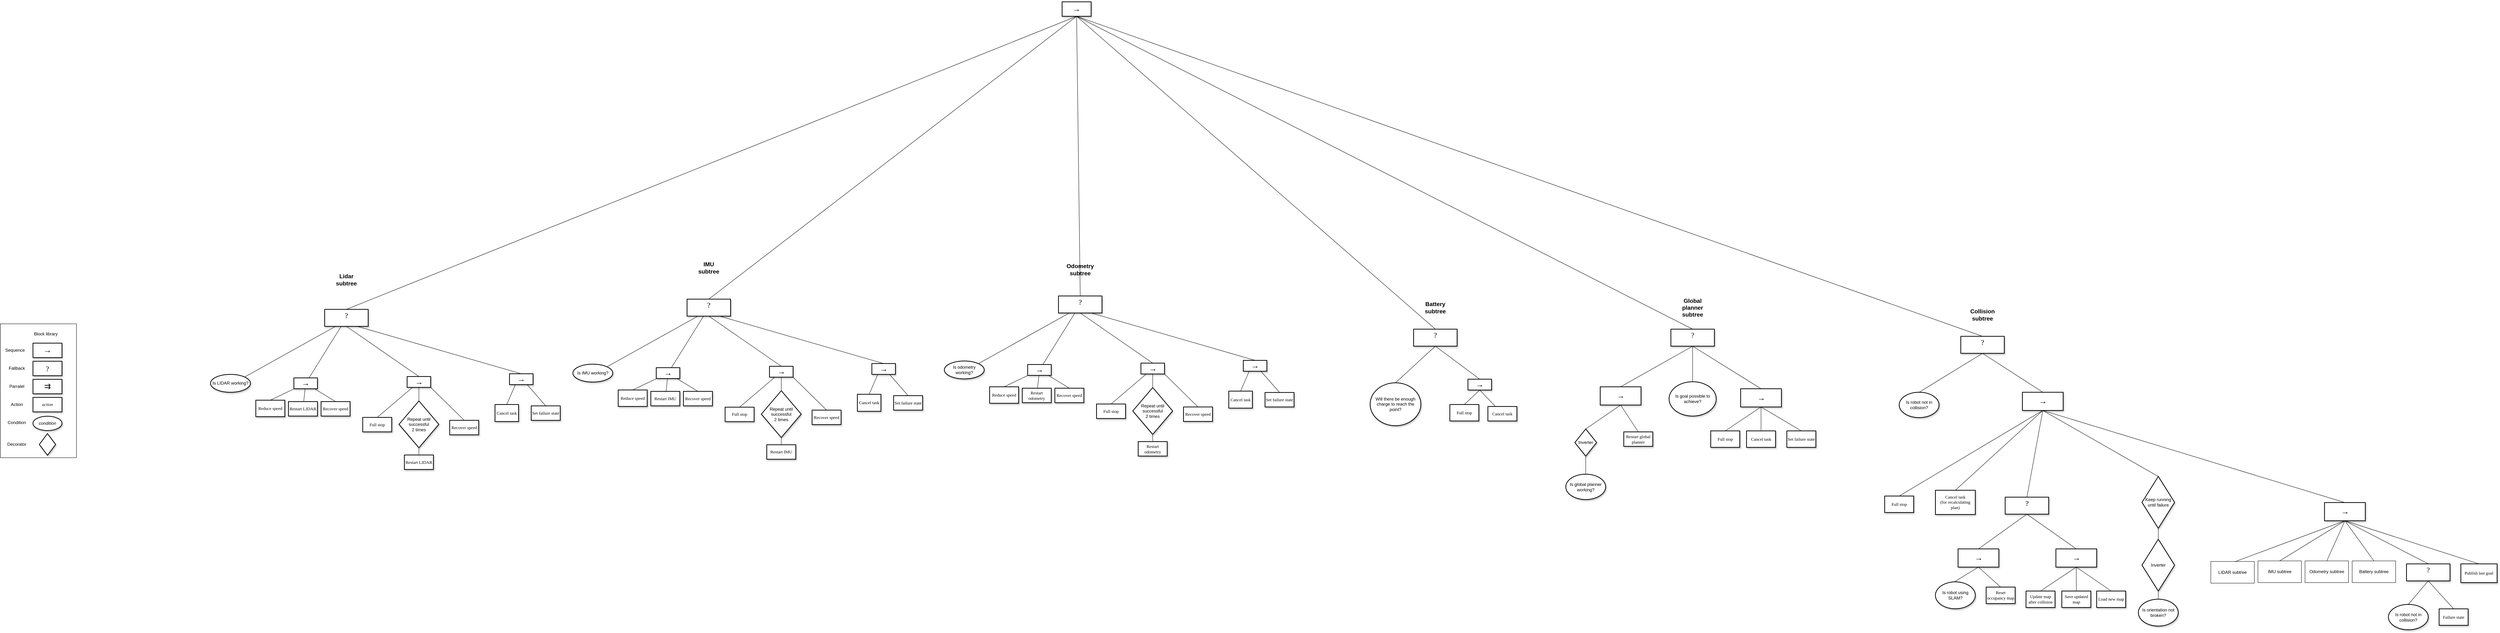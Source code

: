 <mxfile version="24.3.1" type="google">
  <diagram name="Page-1" id="10a91c8b-09ff-31b1-d368-03940ed4cc9e">
    <mxGraphModel grid="1" page="1" gridSize="10" guides="1" tooltips="1" connect="1" arrows="1" fold="1" pageScale="1" pageWidth="1100" pageHeight="850" background="none" math="0" shadow="0">
      <root>
        <mxCell id="0" />
        <mxCell id="1" parent="0" />
        <mxCell id="UioLQ09sQyiLT7YCH2Jn-2" value="&lt;font style=&quot;font-size: 20px;&quot;&gt;?&lt;/font&gt;&lt;div&gt;&lt;br/&gt;&lt;/div&gt;" style="whiteSpace=wrap;html=1;rounded=0;shadow=1;labelBackgroundColor=none;strokeWidth=2;fontFamily=Verdana;fontSize=12;align=center;" vertex="1" parent="1">
          <mxGeometry x="2690" y="-395.25" width="120" height="47" as="geometry" />
        </mxCell>
        <mxCell id="UioLQ09sQyiLT7YCH2Jn-3" value="Will there be enough charge to reach the point?" style="ellipse;whiteSpace=wrap;html=1;shadow=1;strokeWidth=2;" vertex="1" parent="1">
          <mxGeometry x="2570" y="-247" width="140" height="118.56" as="geometry" />
        </mxCell>
        <mxCell id="UioLQ09sQyiLT7YCH2Jn-4" style="edgeStyle=none;shape=connector;rounded=0;orthogonalLoop=1;jettySize=auto;html=1;exitX=0.5;exitY=0;exitDx=0;exitDy=0;entryX=0.5;entryY=1;entryDx=0;entryDy=0;labelBackgroundColor=default;strokeColor=default;align=center;verticalAlign=middle;fontFamily=Helvetica;fontSize=11;fontColor=default;endArrow=none;endFill=0;" edge="1" parent="1" source="UioLQ09sQyiLT7YCH2Jn-3" target="UioLQ09sQyiLT7YCH2Jn-2">
          <mxGeometry relative="1" as="geometry" />
        </mxCell>
        <mxCell id="UioLQ09sQyiLT7YCH2Jn-6" value="" style="edgeStyle=none;shape=connector;rounded=0;orthogonalLoop=1;jettySize=auto;html=1;labelBackgroundColor=default;strokeColor=default;align=center;verticalAlign=middle;fontFamily=Helvetica;fontSize=11;fontColor=default;endArrow=none;endFill=0;entryX=0.5;entryY=1;entryDx=0;entryDy=0;exitX=0.5;exitY=0;exitDx=0;exitDy=0;" edge="1" parent="1" source="UioLQ09sQyiLT7YCH2Jn-7" target="UioLQ09sQyiLT7YCH2Jn-2">
          <mxGeometry relative="1" as="geometry" />
        </mxCell>
        <mxCell id="UioLQ09sQyiLT7YCH2Jn-7" value="&lt;font style=&quot;font-size: 22px;&quot;&gt;→&lt;/font&gt;" style="whiteSpace=wrap;html=1;rounded=0;shadow=1;labelBackgroundColor=none;strokeWidth=2;fontFamily=Verdana;fontSize=12;align=center;" vertex="1" parent="1">
          <mxGeometry x="2840" y="-257" width="65" height="30" as="geometry" />
        </mxCell>
        <mxCell id="UioLQ09sQyiLT7YCH2Jn-8" value="" style="rounded=0;orthogonalLoop=1;jettySize=auto;html=1;endArrow=none;endFill=0;exitX=0.5;exitY=0;exitDx=0;exitDy=0;entryX=0.5;entryY=1;entryDx=0;entryDy=0;" edge="1" parent="1" source="UioLQ09sQyiLT7YCH2Jn-15" target="UioLQ09sQyiLT7YCH2Jn-7">
          <mxGeometry relative="1" as="geometry">
            <mxPoint x="2815" y="-174.5" as="sourcePoint" />
          </mxGeometry>
        </mxCell>
        <mxCell id="UioLQ09sQyiLT7YCH2Jn-9" value="" style="edgeStyle=none;shape=connector;rounded=0;orthogonalLoop=1;jettySize=auto;html=1;labelBackgroundColor=default;strokeColor=default;align=center;verticalAlign=middle;fontFamily=Helvetica;fontSize=11;fontColor=default;endArrow=none;endFill=0;entryX=0.5;entryY=1;entryDx=0;entryDy=0;" edge="1" parent="1" source="UioLQ09sQyiLT7YCH2Jn-10" target="UioLQ09sQyiLT7YCH2Jn-7">
          <mxGeometry relative="1" as="geometry" />
        </mxCell>
        <mxCell id="UioLQ09sQyiLT7YCH2Jn-10" value="Cancel task" style="whiteSpace=wrap;html=1;rounded=0;shadow=1;labelBackgroundColor=none;strokeWidth=2;fontFamily=Verdana;fontSize=12;align=center;fontColor=default;" vertex="1" parent="1">
          <mxGeometry x="2895" y="-181.5" width="80" height="40" as="geometry" />
        </mxCell>
        <mxCell id="UioLQ09sQyiLT7YCH2Jn-14" style="edgeStyle=none;shape=connector;rounded=0;orthogonalLoop=1;jettySize=auto;html=1;exitX=0.5;exitY=1;exitDx=0;exitDy=0;labelBackgroundColor=default;strokeColor=default;align=center;verticalAlign=middle;fontFamily=Helvetica;fontSize=11;fontColor=default;endArrow=none;endFill=0;" edge="1" parent="1" source="UioLQ09sQyiLT7YCH2Jn-7" target="UioLQ09sQyiLT7YCH2Jn-7">
          <mxGeometry relative="1" as="geometry" />
        </mxCell>
        <mxCell id="UioLQ09sQyiLT7YCH2Jn-15" value="Full stop" style="whiteSpace=wrap;html=1;rounded=0;shadow=1;labelBackgroundColor=none;strokeWidth=2;fontFamily=Verdana;fontSize=12;align=center;" vertex="1" parent="1">
          <mxGeometry x="2790" y="-187" width="80" height="45.5" as="geometry" />
        </mxCell>
        <mxCell id="UioLQ09sQyiLT7YCH2Jn-66" value="" style="group" connectable="0" vertex="1" parent="1">
          <mxGeometry x="-1210" y="-410" width="210" height="370" as="geometry" />
        </mxCell>
        <mxCell id="9AjhnX1oY22zLJzkxwzU-82" value="" style="rounded=0;whiteSpace=wrap;html=1;fontFamily=Helvetica;fontSize=11;fontColor=default;" vertex="1" parent="UioLQ09sQyiLT7YCH2Jn-66">
          <mxGeometry width="210" height="370" as="geometry" />
        </mxCell>
        <mxCell id="G0iIxaiOr9bZmsA65mvV-7" value="&lt;div&gt;Block library&lt;/div&gt;" style="text;html=1;align=center;verticalAlign=middle;resizable=0;points=[];autosize=1;strokeColor=none;fillColor=none;" vertex="1" parent="UioLQ09sQyiLT7YCH2Jn-66">
          <mxGeometry x="80" y="13.37" width="90" height="30" as="geometry" />
        </mxCell>
        <mxCell id="G0iIxaiOr9bZmsA65mvV-8" value="&lt;font style=&quot;font-size: 22px;&quot;&gt;→&lt;/font&gt;" style="whiteSpace=wrap;html=1;rounded=0;shadow=1;labelBackgroundColor=none;strokeWidth=2;fontFamily=Verdana;fontSize=12;align=center;" vertex="1" parent="UioLQ09sQyiLT7YCH2Jn-66">
          <mxGeometry x="90" y="53.37" width="80" height="40" as="geometry" />
        </mxCell>
        <mxCell id="G0iIxaiOr9bZmsA65mvV-9" value="&lt;font style=&quot;font-size: 20px;&quot;&gt;?&lt;/font&gt;" style="whiteSpace=wrap;html=1;rounded=0;shadow=1;labelBackgroundColor=none;strokeWidth=2;fontFamily=Verdana;fontSize=12;align=center;" vertex="1" parent="UioLQ09sQyiLT7YCH2Jn-66">
          <mxGeometry x="90" y="103.37" width="80" height="40" as="geometry" />
        </mxCell>
        <mxCell id="G0iIxaiOr9bZmsA65mvV-10" value="&lt;div&gt;Sequence&lt;/div&gt;" style="text;html=1;align=center;verticalAlign=middle;resizable=0;points=[];autosize=1;strokeColor=none;fillColor=none;" vertex="1" parent="UioLQ09sQyiLT7YCH2Jn-66">
          <mxGeometry y="58.37" width="80" height="30" as="geometry" />
        </mxCell>
        <mxCell id="G0iIxaiOr9bZmsA65mvV-11" value="Fallback" style="text;html=1;align=center;verticalAlign=middle;resizable=0;points=[];autosize=1;strokeColor=none;fillColor=none;" vertex="1" parent="UioLQ09sQyiLT7YCH2Jn-66">
          <mxGeometry x="10" y="108.37" width="70" height="30" as="geometry" />
        </mxCell>
        <mxCell id="G0iIxaiOr9bZmsA65mvV-12" value="&lt;font style=&quot;font-size: 22px;&quot;&gt;⇉&lt;/font&gt;" style="whiteSpace=wrap;html=1;rounded=0;shadow=1;labelBackgroundColor=none;strokeWidth=2;fontFamily=Verdana;fontSize=12;align=center;" vertex="1" parent="UioLQ09sQyiLT7YCH2Jn-66">
          <mxGeometry x="90" y="153.37" width="80" height="40" as="geometry" />
        </mxCell>
        <mxCell id="G0iIxaiOr9bZmsA65mvV-13" value="Parralel" style="text;html=1;align=center;verticalAlign=middle;resizable=0;points=[];autosize=1;strokeColor=none;fillColor=none;" vertex="1" parent="UioLQ09sQyiLT7YCH2Jn-66">
          <mxGeometry x="15" y="158.37" width="60" height="30" as="geometry" />
        </mxCell>
        <mxCell id="G0iIxaiOr9bZmsA65mvV-14" value="&lt;i&gt;action&lt;/i&gt;" style="whiteSpace=wrap;html=1;rounded=0;shadow=1;labelBackgroundColor=none;strokeWidth=2;fontFamily=Verdana;fontSize=12;align=center;" vertex="1" parent="UioLQ09sQyiLT7YCH2Jn-66">
          <mxGeometry x="90" y="203.37" width="80" height="40" as="geometry" />
        </mxCell>
        <mxCell id="G0iIxaiOr9bZmsA65mvV-15" value="Action" style="text;html=1;align=center;verticalAlign=middle;resizable=0;points=[];autosize=1;strokeColor=none;fillColor=none;" vertex="1" parent="UioLQ09sQyiLT7YCH2Jn-66">
          <mxGeometry x="15" y="208.37" width="60" height="30" as="geometry" />
        </mxCell>
        <mxCell id="G0iIxaiOr9bZmsA65mvV-18" value="Condition" style="text;html=1;align=center;verticalAlign=middle;resizable=0;points=[];autosize=1;strokeColor=none;fillColor=none;" vertex="1" parent="UioLQ09sQyiLT7YCH2Jn-66">
          <mxGeometry x="10" y="258.37" width="70" height="30" as="geometry" />
        </mxCell>
        <mxCell id="G0iIxaiOr9bZmsA65mvV-19" value="" style="rhombus;whiteSpace=wrap;html=1;strokeWidth=2;shadow=1;" vertex="1" parent="UioLQ09sQyiLT7YCH2Jn-66">
          <mxGeometry x="107.5" y="303.37" width="45" height="60" as="geometry" />
        </mxCell>
        <mxCell id="G0iIxaiOr9bZmsA65mvV-20" value="Decorator" style="text;html=1;align=center;verticalAlign=middle;resizable=0;points=[];autosize=1;strokeColor=none;fillColor=none;" vertex="1" parent="UioLQ09sQyiLT7YCH2Jn-66">
          <mxGeometry x="5" y="318.37" width="80" height="30" as="geometry" />
        </mxCell>
        <mxCell id="G0iIxaiOr9bZmsA65mvV-53" value="&lt;i&gt;condition&lt;/i&gt;" style="ellipse;whiteSpace=wrap;html=1;shadow=1;strokeWidth=2;" vertex="1" parent="UioLQ09sQyiLT7YCH2Jn-66">
          <mxGeometry x="90" y="255.37" width="80" height="39.5" as="geometry" />
        </mxCell>
        <mxCell id="48wu9TIcfDq3I_-A-M1b-1" value="&lt;font style=&quot;font-size: 22px;&quot;&gt;→&lt;/font&gt;" style="whiteSpace=wrap;html=1;rounded=0;shadow=1;labelBackgroundColor=none;strokeWidth=2;fontFamily=Verdana;fontSize=12;align=center;strokeColor=default;allowArrows=1;" vertex="1" parent="1">
          <mxGeometry x="1720" y="-1300" width="80" height="40" as="geometry" />
        </mxCell>
        <mxCell id="48wu9TIcfDq3I_-A-M1b-2" value="" style="rounded=0;html=1;labelBackgroundColor=none;startArrow=none;startFill=0;startSize=5;endArrow=none;endFill=0;endSize=5;jettySize=auto;orthogonalLoop=1;strokeWidth=1;fontFamily=Verdana;fontSize=12;exitX=0.5;exitY=1;exitDx=0;exitDy=0;entryX=0.5;entryY=0;entryDx=0;entryDy=0;" edge="1" parent="1" source="48wu9TIcfDq3I_-A-M1b-1" target="48wu9TIcfDq3I_-A-M1b-3">
          <mxGeometry x="-0.217" y="-14" relative="1" as="geometry">
            <mxPoint as="offset" />
            <mxPoint x="-269" y="-500" as="sourcePoint" />
            <mxPoint x="-375" y="-410" as="targetPoint" />
          </mxGeometry>
        </mxCell>
        <mxCell id="48wu9TIcfDq3I_-A-M1b-3" value="&lt;font style=&quot;font-size: 20px;&quot;&gt;?&lt;/font&gt;&lt;div&gt;&lt;br/&gt;&lt;/div&gt;" style="whiteSpace=wrap;html=1;rounded=0;shadow=1;labelBackgroundColor=none;strokeWidth=2;fontFamily=Verdana;fontSize=12;align=center;" vertex="1" parent="1">
          <mxGeometry x="-315" y="-450" width="120" height="47" as="geometry" />
        </mxCell>
        <mxCell id="48wu9TIcfDq3I_-A-M1b-4" value="Is LIDAR working?" style="ellipse;whiteSpace=wrap;html=1;shadow=1;strokeWidth=2;" vertex="1" parent="1">
          <mxGeometry x="-630" y="-270.31" width="110" height="49.5" as="geometry" />
        </mxCell>
        <mxCell id="48wu9TIcfDq3I_-A-M1b-5" style="edgeStyle=none;shape=connector;rounded=0;orthogonalLoop=1;jettySize=auto;html=1;exitX=1;exitY=0;exitDx=0;exitDy=0;entryX=0.25;entryY=1;entryDx=0;entryDy=0;labelBackgroundColor=default;strokeColor=default;align=center;verticalAlign=middle;fontFamily=Helvetica;fontSize=11;fontColor=default;endArrow=none;endFill=0;" edge="1" parent="1" source="48wu9TIcfDq3I_-A-M1b-4" target="48wu9TIcfDq3I_-A-M1b-3">
          <mxGeometry relative="1" as="geometry" />
        </mxCell>
        <mxCell id="48wu9TIcfDq3I_-A-M1b-6" value="" style="edgeStyle=none;shape=connector;rounded=0;orthogonalLoop=1;jettySize=auto;html=1;labelBackgroundColor=default;strokeColor=default;align=center;verticalAlign=middle;fontFamily=Helvetica;fontSize=11;fontColor=default;endArrow=none;endFill=0;entryX=0.75;entryY=1;entryDx=0;entryDy=0;exitX=0.5;exitY=0;exitDx=0;exitDy=0;" edge="1" parent="1" source="48wu9TIcfDq3I_-A-M1b-29" target="48wu9TIcfDq3I_-A-M1b-30">
          <mxGeometry relative="1" as="geometry" />
        </mxCell>
        <mxCell id="48wu9TIcfDq3I_-A-M1b-7" value="" style="edgeStyle=none;shape=connector;rounded=0;orthogonalLoop=1;jettySize=auto;html=1;labelBackgroundColor=default;strokeColor=default;align=center;verticalAlign=middle;fontFamily=Helvetica;fontSize=11;fontColor=default;endArrow=none;endFill=0;" edge="1" parent="1" source="48wu9TIcfDq3I_-A-M1b-8" target="48wu9TIcfDq3I_-A-M1b-3">
          <mxGeometry relative="1" as="geometry" />
        </mxCell>
        <mxCell id="48wu9TIcfDq3I_-A-M1b-8" value="&lt;font style=&quot;font-size: 22px;&quot;&gt;→&lt;/font&gt;" style="whiteSpace=wrap;html=1;rounded=0;shadow=1;labelBackgroundColor=none;strokeWidth=2;fontFamily=Verdana;fontSize=12;align=center;" vertex="1" parent="1">
          <mxGeometry x="-400" y="-260.56" width="65" height="30" as="geometry" />
        </mxCell>
        <mxCell id="48wu9TIcfDq3I_-A-M1b-9" value="" style="rounded=0;orthogonalLoop=1;jettySize=auto;html=1;endArrow=none;endFill=0;exitX=0.5;exitY=0;exitDx=0;exitDy=0;" edge="1" parent="1" source="48wu9TIcfDq3I_-A-M1b-16" target="48wu9TIcfDq3I_-A-M1b-8">
          <mxGeometry relative="1" as="geometry">
            <mxPoint x="-425" y="-178.06" as="sourcePoint" />
          </mxGeometry>
        </mxCell>
        <mxCell id="48wu9TIcfDq3I_-A-M1b-10" value="" style="edgeStyle=none;shape=connector;rounded=0;orthogonalLoop=1;jettySize=auto;html=1;labelBackgroundColor=default;strokeColor=default;align=center;verticalAlign=middle;fontFamily=Helvetica;fontSize=11;fontColor=default;endArrow=none;endFill=0;" edge="1" parent="1" source="48wu9TIcfDq3I_-A-M1b-11" target="48wu9TIcfDq3I_-A-M1b-8">
          <mxGeometry relative="1" as="geometry" />
        </mxCell>
        <mxCell id="48wu9TIcfDq3I_-A-M1b-11" value="Restart LIDAR" style="whiteSpace=wrap;html=1;rounded=0;shadow=1;labelBackgroundColor=none;strokeWidth=2;fontFamily=Verdana;fontSize=12;align=center;fontColor=default;" vertex="1" parent="1">
          <mxGeometry x="-415" y="-195.06" width="80" height="40" as="geometry" />
        </mxCell>
        <mxCell id="48wu9TIcfDq3I_-A-M1b-12" value="" style="edgeStyle=none;shape=connector;rounded=0;orthogonalLoop=1;jettySize=auto;html=1;labelBackgroundColor=default;strokeColor=default;align=center;verticalAlign=middle;fontFamily=Helvetica;fontSize=11;fontColor=default;endArrow=none;endFill=0;exitX=0.5;exitY=0;exitDx=0;exitDy=0;" edge="1" parent="1" source="48wu9TIcfDq3I_-A-M1b-17" target="48wu9TIcfDq3I_-A-M1b-8">
          <mxGeometry relative="1" as="geometry">
            <mxPoint x="-175" y="-258.06" as="sourcePoint" />
          </mxGeometry>
        </mxCell>
        <mxCell id="48wu9TIcfDq3I_-A-M1b-13" value="" style="edgeStyle=none;shape=connector;rounded=0;orthogonalLoop=1;jettySize=auto;html=1;labelBackgroundColor=default;strokeColor=default;align=center;verticalAlign=middle;fontFamily=Helvetica;fontSize=11;fontColor=default;endArrow=none;endFill=0;exitX=0.25;exitY=1;exitDx=0;exitDy=0;entryX=0.5;entryY=0;entryDx=0;entryDy=0;" edge="1" parent="1" source="48wu9TIcfDq3I_-A-M1b-30" target="48wu9TIcfDq3I_-A-M1b-31">
          <mxGeometry relative="1" as="geometry">
            <mxPoint x="25" y="89.88" as="sourcePoint" />
          </mxGeometry>
        </mxCell>
        <mxCell id="48wu9TIcfDq3I_-A-M1b-14" value="" style="edgeStyle=none;shape=connector;rounded=0;orthogonalLoop=1;jettySize=auto;html=1;labelBackgroundColor=default;strokeColor=default;align=center;verticalAlign=middle;fontFamily=Helvetica;fontSize=11;fontColor=default;endArrow=none;endFill=0;entryX=0.75;entryY=1;entryDx=0;entryDy=0;exitX=0.5;exitY=0;exitDx=0;exitDy=0;" edge="1" parent="1" source="48wu9TIcfDq3I_-A-M1b-30" target="48wu9TIcfDq3I_-A-M1b-3">
          <mxGeometry relative="1" as="geometry">
            <mxPoint x="25" y="-380" as="sourcePoint" />
          </mxGeometry>
        </mxCell>
        <mxCell id="48wu9TIcfDq3I_-A-M1b-15" style="edgeStyle=none;shape=connector;rounded=0;orthogonalLoop=1;jettySize=auto;html=1;exitX=0.5;exitY=1;exitDx=0;exitDy=0;labelBackgroundColor=default;strokeColor=default;align=center;verticalAlign=middle;fontFamily=Helvetica;fontSize=11;fontColor=default;endArrow=none;endFill=0;" edge="1" parent="1" source="48wu9TIcfDq3I_-A-M1b-8" target="48wu9TIcfDq3I_-A-M1b-8">
          <mxGeometry relative="1" as="geometry" />
        </mxCell>
        <mxCell id="48wu9TIcfDq3I_-A-M1b-16" value="Reduce speed" style="whiteSpace=wrap;html=1;rounded=0;shadow=1;labelBackgroundColor=none;strokeWidth=2;fontFamily=Verdana;fontSize=12;align=center;" vertex="1" parent="1">
          <mxGeometry x="-505" y="-198.93" width="80" height="45.5" as="geometry" />
        </mxCell>
        <mxCell id="48wu9TIcfDq3I_-A-M1b-17" value="Recover speed" style="whiteSpace=wrap;html=1;rounded=0;shadow=1;labelBackgroundColor=none;strokeWidth=2;fontFamily=Verdana;fontSize=12;align=center;" vertex="1" parent="1">
          <mxGeometry x="-325" y="-195.06" width="80" height="40" as="geometry" />
        </mxCell>
        <mxCell id="48wu9TIcfDq3I_-A-M1b-18" value="&lt;font style=&quot;font-size: 22px;&quot;&gt;→&lt;/font&gt;" style="whiteSpace=wrap;html=1;rounded=0;shadow=1;labelBackgroundColor=none;strokeWidth=2;fontFamily=Verdana;fontSize=12;align=center;" vertex="1" parent="1">
          <mxGeometry x="-87.5" y="-264.37" width="65" height="30" as="geometry" />
        </mxCell>
        <mxCell id="48wu9TIcfDq3I_-A-M1b-19" value="" style="rounded=0;orthogonalLoop=1;jettySize=auto;html=1;endArrow=none;endFill=0;exitX=0.5;exitY=0;exitDx=0;exitDy=0;" edge="1" parent="1" source="48wu9TIcfDq3I_-A-M1b-23" target="48wu9TIcfDq3I_-A-M1b-18">
          <mxGeometry relative="1" as="geometry">
            <mxPoint x="-120" y="-254" as="sourcePoint" />
          </mxGeometry>
        </mxCell>
        <mxCell id="48wu9TIcfDq3I_-A-M1b-20" value="" style="edgeStyle=none;shape=connector;rounded=0;orthogonalLoop=1;jettySize=auto;html=1;labelBackgroundColor=default;strokeColor=default;align=center;verticalAlign=middle;fontFamily=Helvetica;fontSize=11;fontColor=default;endArrow=none;endFill=0;exitX=0.5;exitY=0;exitDx=0;exitDy=0;" edge="1" parent="1" source="48wu9TIcfDq3I_-A-M1b-25" target="48wu9TIcfDq3I_-A-M1b-18">
          <mxGeometry relative="1" as="geometry">
            <mxPoint x="100" y="-187.5" as="sourcePoint" />
          </mxGeometry>
        </mxCell>
        <mxCell id="48wu9TIcfDq3I_-A-M1b-21" value="Restart LIDAR" style="whiteSpace=wrap;html=1;rounded=0;shadow=1;labelBackgroundColor=none;strokeWidth=2;fontFamily=Verdana;fontSize=12;align=center;fontColor=default;" vertex="1" parent="1">
          <mxGeometry x="-95" y="-47.5" width="80" height="40" as="geometry" />
        </mxCell>
        <mxCell id="48wu9TIcfDq3I_-A-M1b-22" style="edgeStyle=none;shape=connector;rounded=0;orthogonalLoop=1;jettySize=auto;html=1;exitX=0.5;exitY=1;exitDx=0;exitDy=0;labelBackgroundColor=default;strokeColor=default;align=center;verticalAlign=middle;fontFamily=Helvetica;fontSize=11;fontColor=default;endArrow=none;endFill=0;" edge="1" parent="1" source="48wu9TIcfDq3I_-A-M1b-18" target="48wu9TIcfDq3I_-A-M1b-18">
          <mxGeometry relative="1" as="geometry" />
        </mxCell>
        <mxCell id="48wu9TIcfDq3I_-A-M1b-23" value="Full stop" style="whiteSpace=wrap;html=1;rounded=0;shadow=1;labelBackgroundColor=none;strokeWidth=2;fontFamily=Verdana;fontSize=12;align=center;" vertex="1" parent="1">
          <mxGeometry x="-210" y="-151.37" width="80" height="40" as="geometry" />
        </mxCell>
        <mxCell id="48wu9TIcfDq3I_-A-M1b-24" value="" style="edgeStyle=none;shape=connector;rounded=0;orthogonalLoop=1;jettySize=auto;html=1;labelBackgroundColor=default;strokeColor=default;align=center;verticalAlign=middle;fontFamily=Helvetica;fontSize=11;fontColor=default;endArrow=none;endFill=0;entryX=0.5;entryY=1;entryDx=0;entryDy=0;exitX=0.5;exitY=0;exitDx=0;exitDy=0;" edge="1" parent="1" source="48wu9TIcfDq3I_-A-M1b-18" target="48wu9TIcfDq3I_-A-M1b-3">
          <mxGeometry relative="1" as="geometry">
            <mxPoint x="-185" y="-369.32" as="sourcePoint" />
            <mxPoint x="-154" y="-409.32" as="targetPoint" />
          </mxGeometry>
        </mxCell>
        <mxCell id="48wu9TIcfDq3I_-A-M1b-25" value="Repeat until successful&lt;br&gt;2 times" style="rhombus;whiteSpace=wrap;html=1;strokeWidth=2;shadow=1;" vertex="1" parent="1">
          <mxGeometry x="-110" y="-196.87" width="110" height="129.37" as="geometry" />
        </mxCell>
        <mxCell id="48wu9TIcfDq3I_-A-M1b-26" value="" style="edgeStyle=none;shape=connector;rounded=0;orthogonalLoop=1;jettySize=auto;html=1;labelBackgroundColor=default;strokeColor=default;align=center;verticalAlign=middle;fontFamily=Helvetica;fontSize=11;fontColor=default;endArrow=none;endFill=0;exitX=0.5;exitY=0;exitDx=0;exitDy=0;entryX=0.5;entryY=1;entryDx=0;entryDy=0;" edge="1" parent="1" source="48wu9TIcfDq3I_-A-M1b-21" target="48wu9TIcfDq3I_-A-M1b-25">
          <mxGeometry relative="1" as="geometry">
            <mxPoint x="20" y="-60.62" as="sourcePoint" />
            <mxPoint x="-40" y="-122.5" as="targetPoint" />
          </mxGeometry>
        </mxCell>
        <mxCell id="48wu9TIcfDq3I_-A-M1b-27" value="Recover speed" style="whiteSpace=wrap;html=1;rounded=0;shadow=1;labelBackgroundColor=none;strokeWidth=2;fontFamily=Verdana;fontSize=12;align=center;" vertex="1" parent="1">
          <mxGeometry x="30" y="-143.25" width="80" height="40" as="geometry" />
        </mxCell>
        <mxCell id="48wu9TIcfDq3I_-A-M1b-28" value="" style="edgeStyle=none;shape=connector;rounded=0;orthogonalLoop=1;jettySize=auto;html=1;labelBackgroundColor=default;strokeColor=default;align=center;verticalAlign=middle;fontFamily=Helvetica;fontSize=11;fontColor=default;endArrow=none;endFill=0;exitX=0.5;exitY=0;exitDx=0;exitDy=0;entryX=1;entryY=1;entryDx=0;entryDy=0;" edge="1" parent="1" source="48wu9TIcfDq3I_-A-M1b-27" target="48wu9TIcfDq3I_-A-M1b-18">
          <mxGeometry relative="1" as="geometry">
            <mxPoint x="-150" y="-171.5" as="sourcePoint" />
            <mxPoint x="-249" y="-219.5" as="targetPoint" />
          </mxGeometry>
        </mxCell>
        <mxCell id="48wu9TIcfDq3I_-A-M1b-29" value="Set failure state" style="whiteSpace=wrap;html=1;rounded=0;shadow=1;labelBackgroundColor=none;strokeWidth=2;fontFamily=Verdana;fontSize=12;align=center;fontColor=default;" vertex="1" parent="1">
          <mxGeometry x="255" y="-183.25" width="80" height="40" as="geometry" />
        </mxCell>
        <mxCell id="48wu9TIcfDq3I_-A-M1b-30" value="&lt;font style=&quot;font-size: 22px;&quot;&gt;→&lt;/font&gt;" style="whiteSpace=wrap;html=1;rounded=0;shadow=1;labelBackgroundColor=none;strokeWidth=2;fontFamily=Verdana;fontSize=12;align=center;" vertex="1" parent="1">
          <mxGeometry x="195" y="-272" width="65" height="30" as="geometry" />
        </mxCell>
        <mxCell id="48wu9TIcfDq3I_-A-M1b-31" value="Cancel task" style="whiteSpace=wrap;html=1;rounded=0;shadow=1;labelBackgroundColor=none;strokeWidth=2;fontFamily=Verdana;fontSize=12;align=center;fontColor=default;" vertex="1" parent="1">
          <mxGeometry x="155" y="-187" width="65" height="47" as="geometry" />
        </mxCell>
        <mxCell id="48wu9TIcfDq3I_-A-M1b-32" value="&lt;font style=&quot;font-size: 20px;&quot;&gt;?&lt;/font&gt;&lt;div&gt;&lt;br/&gt;&lt;/div&gt;" style="whiteSpace=wrap;html=1;rounded=0;shadow=1;labelBackgroundColor=none;strokeWidth=2;fontFamily=Verdana;fontSize=12;align=center;" vertex="1" parent="1">
          <mxGeometry x="685" y="-478.25" width="120" height="47" as="geometry" />
        </mxCell>
        <mxCell id="48wu9TIcfDq3I_-A-M1b-33" value="Is IMU working?" style="ellipse;whiteSpace=wrap;html=1;shadow=1;strokeWidth=2;" vertex="1" parent="1">
          <mxGeometry x="370" y="-298.56" width="110" height="49.5" as="geometry" />
        </mxCell>
        <mxCell id="48wu9TIcfDq3I_-A-M1b-34" style="edgeStyle=none;shape=connector;rounded=0;orthogonalLoop=1;jettySize=auto;html=1;exitX=1;exitY=0;exitDx=0;exitDy=0;entryX=0.25;entryY=1;entryDx=0;entryDy=0;labelBackgroundColor=default;strokeColor=default;align=center;verticalAlign=middle;fontFamily=Helvetica;fontSize=11;fontColor=default;endArrow=none;endFill=0;" edge="1" parent="1" source="48wu9TIcfDq3I_-A-M1b-33" target="48wu9TIcfDq3I_-A-M1b-32">
          <mxGeometry relative="1" as="geometry" />
        </mxCell>
        <mxCell id="48wu9TIcfDq3I_-A-M1b-35" value="" style="edgeStyle=none;shape=connector;rounded=0;orthogonalLoop=1;jettySize=auto;html=1;labelBackgroundColor=default;strokeColor=default;align=center;verticalAlign=middle;fontFamily=Helvetica;fontSize=11;fontColor=default;endArrow=none;endFill=0;entryX=0.75;entryY=1;entryDx=0;entryDy=0;exitX=0.5;exitY=0;exitDx=0;exitDy=0;" edge="1" parent="1" source="48wu9TIcfDq3I_-A-M1b-58" target="48wu9TIcfDq3I_-A-M1b-59">
          <mxGeometry relative="1" as="geometry" />
        </mxCell>
        <mxCell id="48wu9TIcfDq3I_-A-M1b-36" value="" style="edgeStyle=none;shape=connector;rounded=0;orthogonalLoop=1;jettySize=auto;html=1;labelBackgroundColor=default;strokeColor=default;align=center;verticalAlign=middle;fontFamily=Helvetica;fontSize=11;fontColor=default;endArrow=none;endFill=0;" edge="1" parent="1" source="48wu9TIcfDq3I_-A-M1b-37" target="48wu9TIcfDq3I_-A-M1b-32">
          <mxGeometry relative="1" as="geometry" />
        </mxCell>
        <mxCell id="48wu9TIcfDq3I_-A-M1b-37" value="&lt;font style=&quot;font-size: 22px;&quot;&gt;→&lt;/font&gt;" style="whiteSpace=wrap;html=1;rounded=0;shadow=1;labelBackgroundColor=none;strokeWidth=2;fontFamily=Verdana;fontSize=12;align=center;" vertex="1" parent="1">
          <mxGeometry x="600" y="-288.81" width="65" height="30" as="geometry" />
        </mxCell>
        <mxCell id="48wu9TIcfDq3I_-A-M1b-38" value="" style="rounded=0;orthogonalLoop=1;jettySize=auto;html=1;endArrow=none;endFill=0;exitX=0.5;exitY=0;exitDx=0;exitDy=0;" edge="1" parent="1" source="48wu9TIcfDq3I_-A-M1b-45" target="48wu9TIcfDq3I_-A-M1b-37">
          <mxGeometry relative="1" as="geometry">
            <mxPoint x="575" y="-206.31" as="sourcePoint" />
          </mxGeometry>
        </mxCell>
        <mxCell id="48wu9TIcfDq3I_-A-M1b-39" value="" style="edgeStyle=none;shape=connector;rounded=0;orthogonalLoop=1;jettySize=auto;html=1;labelBackgroundColor=default;strokeColor=default;align=center;verticalAlign=middle;fontFamily=Helvetica;fontSize=11;fontColor=default;endArrow=none;endFill=0;" edge="1" parent="1" source="48wu9TIcfDq3I_-A-M1b-40" target="48wu9TIcfDq3I_-A-M1b-37">
          <mxGeometry relative="1" as="geometry" />
        </mxCell>
        <mxCell id="48wu9TIcfDq3I_-A-M1b-40" value="Restart IMU" style="whiteSpace=wrap;html=1;rounded=0;shadow=1;labelBackgroundColor=none;strokeWidth=2;fontFamily=Verdana;fontSize=12;align=center;fontColor=default;" vertex="1" parent="1">
          <mxGeometry x="585" y="-223.31" width="80" height="40" as="geometry" />
        </mxCell>
        <mxCell id="48wu9TIcfDq3I_-A-M1b-41" value="" style="edgeStyle=none;shape=connector;rounded=0;orthogonalLoop=1;jettySize=auto;html=1;labelBackgroundColor=default;strokeColor=default;align=center;verticalAlign=middle;fontFamily=Helvetica;fontSize=11;fontColor=default;endArrow=none;endFill=0;exitX=0.5;exitY=0;exitDx=0;exitDy=0;" edge="1" parent="1" source="48wu9TIcfDq3I_-A-M1b-46" target="48wu9TIcfDq3I_-A-M1b-37">
          <mxGeometry relative="1" as="geometry">
            <mxPoint x="825" y="-286.31" as="sourcePoint" />
          </mxGeometry>
        </mxCell>
        <mxCell id="48wu9TIcfDq3I_-A-M1b-42" value="" style="edgeStyle=none;shape=connector;rounded=0;orthogonalLoop=1;jettySize=auto;html=1;labelBackgroundColor=default;strokeColor=default;align=center;verticalAlign=middle;fontFamily=Helvetica;fontSize=11;fontColor=default;endArrow=none;endFill=0;exitX=0.25;exitY=1;exitDx=0;exitDy=0;entryX=0.5;entryY=0;entryDx=0;entryDy=0;" edge="1" parent="1" source="48wu9TIcfDq3I_-A-M1b-59" target="48wu9TIcfDq3I_-A-M1b-60">
          <mxGeometry relative="1" as="geometry">
            <mxPoint x="1025" y="61.63" as="sourcePoint" />
          </mxGeometry>
        </mxCell>
        <mxCell id="48wu9TIcfDq3I_-A-M1b-43" value="" style="edgeStyle=none;shape=connector;rounded=0;orthogonalLoop=1;jettySize=auto;html=1;labelBackgroundColor=default;strokeColor=default;align=center;verticalAlign=middle;fontFamily=Helvetica;fontSize=11;fontColor=default;endArrow=none;endFill=0;entryX=0.75;entryY=1;entryDx=0;entryDy=0;exitX=0.5;exitY=0;exitDx=0;exitDy=0;" edge="1" parent="1" source="48wu9TIcfDq3I_-A-M1b-59" target="48wu9TIcfDq3I_-A-M1b-32">
          <mxGeometry relative="1" as="geometry">
            <mxPoint x="1025" y="-408.25" as="sourcePoint" />
          </mxGeometry>
        </mxCell>
        <mxCell id="48wu9TIcfDq3I_-A-M1b-44" style="edgeStyle=none;shape=connector;rounded=0;orthogonalLoop=1;jettySize=auto;html=1;exitX=0.5;exitY=1;exitDx=0;exitDy=0;labelBackgroundColor=default;strokeColor=default;align=center;verticalAlign=middle;fontFamily=Helvetica;fontSize=11;fontColor=default;endArrow=none;endFill=0;" edge="1" parent="1" source="48wu9TIcfDq3I_-A-M1b-37" target="48wu9TIcfDq3I_-A-M1b-37">
          <mxGeometry relative="1" as="geometry" />
        </mxCell>
        <mxCell id="48wu9TIcfDq3I_-A-M1b-45" value="Reduce speed" style="whiteSpace=wrap;html=1;rounded=0;shadow=1;labelBackgroundColor=none;strokeWidth=2;fontFamily=Verdana;fontSize=12;align=center;" vertex="1" parent="1">
          <mxGeometry x="495" y="-227.18" width="80" height="45.5" as="geometry" />
        </mxCell>
        <mxCell id="48wu9TIcfDq3I_-A-M1b-46" value="Recover speed" style="whiteSpace=wrap;html=1;rounded=0;shadow=1;labelBackgroundColor=none;strokeWidth=2;fontFamily=Verdana;fontSize=12;align=center;" vertex="1" parent="1">
          <mxGeometry x="675" y="-223.31" width="80" height="40" as="geometry" />
        </mxCell>
        <mxCell id="48wu9TIcfDq3I_-A-M1b-47" value="&lt;font style=&quot;font-size: 22px;&quot;&gt;→&lt;/font&gt;" style="whiteSpace=wrap;html=1;rounded=0;shadow=1;labelBackgroundColor=none;strokeWidth=2;fontFamily=Verdana;fontSize=12;align=center;" vertex="1" parent="1">
          <mxGeometry x="912.5" y="-292.62" width="65" height="30" as="geometry" />
        </mxCell>
        <mxCell id="48wu9TIcfDq3I_-A-M1b-48" value="" style="rounded=0;orthogonalLoop=1;jettySize=auto;html=1;endArrow=none;endFill=0;exitX=0.5;exitY=0;exitDx=0;exitDy=0;" edge="1" parent="1" source="48wu9TIcfDq3I_-A-M1b-52" target="48wu9TIcfDq3I_-A-M1b-47">
          <mxGeometry relative="1" as="geometry">
            <mxPoint x="880" y="-282.25" as="sourcePoint" />
          </mxGeometry>
        </mxCell>
        <mxCell id="48wu9TIcfDq3I_-A-M1b-49" value="" style="edgeStyle=none;shape=connector;rounded=0;orthogonalLoop=1;jettySize=auto;html=1;labelBackgroundColor=default;strokeColor=default;align=center;verticalAlign=middle;fontFamily=Helvetica;fontSize=11;fontColor=default;endArrow=none;endFill=0;exitX=0.5;exitY=0;exitDx=0;exitDy=0;" edge="1" parent="1" source="48wu9TIcfDq3I_-A-M1b-54" target="48wu9TIcfDq3I_-A-M1b-47">
          <mxGeometry relative="1" as="geometry">
            <mxPoint x="1100" y="-215.75" as="sourcePoint" />
          </mxGeometry>
        </mxCell>
        <mxCell id="48wu9TIcfDq3I_-A-M1b-50" value="Restart IMU" style="whiteSpace=wrap;html=1;rounded=0;shadow=1;labelBackgroundColor=none;strokeWidth=2;fontFamily=Verdana;fontSize=12;align=center;fontColor=default;" vertex="1" parent="1">
          <mxGeometry x="905" y="-75.75" width="80" height="40" as="geometry" />
        </mxCell>
        <mxCell id="48wu9TIcfDq3I_-A-M1b-51" style="edgeStyle=none;shape=connector;rounded=0;orthogonalLoop=1;jettySize=auto;html=1;exitX=0.5;exitY=1;exitDx=0;exitDy=0;labelBackgroundColor=default;strokeColor=default;align=center;verticalAlign=middle;fontFamily=Helvetica;fontSize=11;fontColor=default;endArrow=none;endFill=0;" edge="1" parent="1" source="48wu9TIcfDq3I_-A-M1b-47" target="48wu9TIcfDq3I_-A-M1b-47">
          <mxGeometry relative="1" as="geometry" />
        </mxCell>
        <mxCell id="48wu9TIcfDq3I_-A-M1b-52" value="Full stop" style="whiteSpace=wrap;html=1;rounded=0;shadow=1;labelBackgroundColor=none;strokeWidth=2;fontFamily=Verdana;fontSize=12;align=center;" vertex="1" parent="1">
          <mxGeometry x="790" y="-179.62" width="80" height="40" as="geometry" />
        </mxCell>
        <mxCell id="48wu9TIcfDq3I_-A-M1b-53" value="" style="edgeStyle=none;shape=connector;rounded=0;orthogonalLoop=1;jettySize=auto;html=1;labelBackgroundColor=default;strokeColor=default;align=center;verticalAlign=middle;fontFamily=Helvetica;fontSize=11;fontColor=default;endArrow=none;endFill=0;entryX=0.5;entryY=1;entryDx=0;entryDy=0;exitX=0.5;exitY=0;exitDx=0;exitDy=0;" edge="1" parent="1" source="48wu9TIcfDq3I_-A-M1b-47" target="48wu9TIcfDq3I_-A-M1b-32">
          <mxGeometry relative="1" as="geometry">
            <mxPoint x="815" y="-397.57" as="sourcePoint" />
            <mxPoint x="846" y="-437.57" as="targetPoint" />
          </mxGeometry>
        </mxCell>
        <mxCell id="48wu9TIcfDq3I_-A-M1b-54" value="Repeat until successful&lt;br&gt;2 times" style="rhombus;whiteSpace=wrap;html=1;strokeWidth=2;shadow=1;" vertex="1" parent="1">
          <mxGeometry x="890" y="-225.12" width="110" height="129.37" as="geometry" />
        </mxCell>
        <mxCell id="48wu9TIcfDq3I_-A-M1b-55" value="" style="edgeStyle=none;shape=connector;rounded=0;orthogonalLoop=1;jettySize=auto;html=1;labelBackgroundColor=default;strokeColor=default;align=center;verticalAlign=middle;fontFamily=Helvetica;fontSize=11;fontColor=default;endArrow=none;endFill=0;exitX=0.5;exitY=0;exitDx=0;exitDy=0;entryX=0.5;entryY=1;entryDx=0;entryDy=0;" edge="1" parent="1" source="48wu9TIcfDq3I_-A-M1b-50" target="48wu9TIcfDq3I_-A-M1b-54">
          <mxGeometry relative="1" as="geometry">
            <mxPoint x="1020" y="-88.87" as="sourcePoint" />
            <mxPoint x="960" y="-150.75" as="targetPoint" />
          </mxGeometry>
        </mxCell>
        <mxCell id="48wu9TIcfDq3I_-A-M1b-56" value="Recover speed" style="whiteSpace=wrap;html=1;rounded=0;shadow=1;labelBackgroundColor=none;strokeWidth=2;fontFamily=Verdana;fontSize=12;align=center;" vertex="1" parent="1">
          <mxGeometry x="1030" y="-171.5" width="80" height="40" as="geometry" />
        </mxCell>
        <mxCell id="48wu9TIcfDq3I_-A-M1b-57" value="" style="edgeStyle=none;shape=connector;rounded=0;orthogonalLoop=1;jettySize=auto;html=1;labelBackgroundColor=default;strokeColor=default;align=center;verticalAlign=middle;fontFamily=Helvetica;fontSize=11;fontColor=default;endArrow=none;endFill=0;exitX=0.5;exitY=0;exitDx=0;exitDy=0;entryX=1;entryY=1;entryDx=0;entryDy=0;" edge="1" parent="1" source="48wu9TIcfDq3I_-A-M1b-56" target="48wu9TIcfDq3I_-A-M1b-47">
          <mxGeometry relative="1" as="geometry">
            <mxPoint x="850" y="-199.75" as="sourcePoint" />
            <mxPoint x="751" y="-247.75" as="targetPoint" />
          </mxGeometry>
        </mxCell>
        <mxCell id="48wu9TIcfDq3I_-A-M1b-58" value="Set failure state" style="whiteSpace=wrap;html=1;rounded=0;shadow=1;labelBackgroundColor=none;strokeWidth=2;fontFamily=Verdana;fontSize=12;align=center;fontColor=default;" vertex="1" parent="1">
          <mxGeometry x="1255" y="-211.5" width="80" height="40" as="geometry" />
        </mxCell>
        <mxCell id="48wu9TIcfDq3I_-A-M1b-59" value="&lt;font style=&quot;font-size: 22px;&quot;&gt;→&lt;/font&gt;" style="whiteSpace=wrap;html=1;rounded=0;shadow=1;labelBackgroundColor=none;strokeWidth=2;fontFamily=Verdana;fontSize=12;align=center;" vertex="1" parent="1">
          <mxGeometry x="1195" y="-300.25" width="65" height="30" as="geometry" />
        </mxCell>
        <mxCell id="48wu9TIcfDq3I_-A-M1b-60" value="Cancel task" style="whiteSpace=wrap;html=1;rounded=0;shadow=1;labelBackgroundColor=none;strokeWidth=2;fontFamily=Verdana;fontSize=12;align=center;fontColor=default;" vertex="1" parent="1">
          <mxGeometry x="1155" y="-215.25" width="65" height="47" as="geometry" />
        </mxCell>
        <mxCell id="48wu9TIcfDq3I_-A-M1b-61" value="&lt;font style=&quot;font-size: 20px;&quot;&gt;?&lt;/font&gt;&lt;div&gt;&lt;br/&gt;&lt;/div&gt;" style="whiteSpace=wrap;html=1;rounded=0;shadow=1;labelBackgroundColor=none;strokeWidth=2;fontFamily=Verdana;fontSize=12;align=center;" vertex="1" parent="1">
          <mxGeometry x="1710" y="-487" width="120" height="47" as="geometry" />
        </mxCell>
        <mxCell id="48wu9TIcfDq3I_-A-M1b-62" value="Is odometry working?" style="ellipse;whiteSpace=wrap;html=1;shadow=1;strokeWidth=2;" vertex="1" parent="1">
          <mxGeometry x="1395" y="-307.31" width="110" height="49.5" as="geometry" />
        </mxCell>
        <mxCell id="48wu9TIcfDq3I_-A-M1b-63" style="edgeStyle=none;shape=connector;rounded=0;orthogonalLoop=1;jettySize=auto;html=1;exitX=1;exitY=0;exitDx=0;exitDy=0;entryX=0.25;entryY=1;entryDx=0;entryDy=0;labelBackgroundColor=default;strokeColor=default;align=center;verticalAlign=middle;fontFamily=Helvetica;fontSize=11;fontColor=default;endArrow=none;endFill=0;" edge="1" parent="1" source="48wu9TIcfDq3I_-A-M1b-62" target="48wu9TIcfDq3I_-A-M1b-61">
          <mxGeometry relative="1" as="geometry" />
        </mxCell>
        <mxCell id="48wu9TIcfDq3I_-A-M1b-64" value="" style="edgeStyle=none;shape=connector;rounded=0;orthogonalLoop=1;jettySize=auto;html=1;labelBackgroundColor=default;strokeColor=default;align=center;verticalAlign=middle;fontFamily=Helvetica;fontSize=11;fontColor=default;endArrow=none;endFill=0;entryX=0.75;entryY=1;entryDx=0;entryDy=0;exitX=0.5;exitY=0;exitDx=0;exitDy=0;" edge="1" parent="1" source="48wu9TIcfDq3I_-A-M1b-87" target="48wu9TIcfDq3I_-A-M1b-88">
          <mxGeometry relative="1" as="geometry" />
        </mxCell>
        <mxCell id="48wu9TIcfDq3I_-A-M1b-65" value="" style="edgeStyle=none;shape=connector;rounded=0;orthogonalLoop=1;jettySize=auto;html=1;labelBackgroundColor=default;strokeColor=default;align=center;verticalAlign=middle;fontFamily=Helvetica;fontSize=11;fontColor=default;endArrow=none;endFill=0;" edge="1" parent="1" source="48wu9TIcfDq3I_-A-M1b-66" target="48wu9TIcfDq3I_-A-M1b-61">
          <mxGeometry relative="1" as="geometry" />
        </mxCell>
        <mxCell id="48wu9TIcfDq3I_-A-M1b-66" value="&lt;font style=&quot;font-size: 22px;&quot;&gt;→&lt;/font&gt;" style="whiteSpace=wrap;html=1;rounded=0;shadow=1;labelBackgroundColor=none;strokeWidth=2;fontFamily=Verdana;fontSize=12;align=center;" vertex="1" parent="1">
          <mxGeometry x="1625" y="-297.56" width="65" height="30" as="geometry" />
        </mxCell>
        <mxCell id="48wu9TIcfDq3I_-A-M1b-67" value="" style="rounded=0;orthogonalLoop=1;jettySize=auto;html=1;endArrow=none;endFill=0;exitX=0.5;exitY=0;exitDx=0;exitDy=0;" edge="1" parent="1" source="48wu9TIcfDq3I_-A-M1b-74" target="48wu9TIcfDq3I_-A-M1b-66">
          <mxGeometry relative="1" as="geometry">
            <mxPoint x="1600" y="-215.06" as="sourcePoint" />
          </mxGeometry>
        </mxCell>
        <mxCell id="48wu9TIcfDq3I_-A-M1b-68" value="" style="edgeStyle=none;shape=connector;rounded=0;orthogonalLoop=1;jettySize=auto;html=1;labelBackgroundColor=default;strokeColor=default;align=center;verticalAlign=middle;fontFamily=Helvetica;fontSize=11;fontColor=default;endArrow=none;endFill=0;" edge="1" parent="1" source="48wu9TIcfDq3I_-A-M1b-69" target="48wu9TIcfDq3I_-A-M1b-66">
          <mxGeometry relative="1" as="geometry" />
        </mxCell>
        <mxCell id="48wu9TIcfDq3I_-A-M1b-69" value="Restart odometry" style="whiteSpace=wrap;html=1;rounded=0;shadow=1;labelBackgroundColor=none;strokeWidth=2;fontFamily=Verdana;fontSize=12;align=center;fontColor=default;" vertex="1" parent="1">
          <mxGeometry x="1610" y="-232.06" width="80" height="40" as="geometry" />
        </mxCell>
        <mxCell id="48wu9TIcfDq3I_-A-M1b-70" value="" style="edgeStyle=none;shape=connector;rounded=0;orthogonalLoop=1;jettySize=auto;html=1;labelBackgroundColor=default;strokeColor=default;align=center;verticalAlign=middle;fontFamily=Helvetica;fontSize=11;fontColor=default;endArrow=none;endFill=0;exitX=0.5;exitY=0;exitDx=0;exitDy=0;" edge="1" parent="1" source="48wu9TIcfDq3I_-A-M1b-75" target="48wu9TIcfDq3I_-A-M1b-66">
          <mxGeometry relative="1" as="geometry">
            <mxPoint x="1850" y="-295.06" as="sourcePoint" />
          </mxGeometry>
        </mxCell>
        <mxCell id="48wu9TIcfDq3I_-A-M1b-71" value="" style="edgeStyle=none;shape=connector;rounded=0;orthogonalLoop=1;jettySize=auto;html=1;labelBackgroundColor=default;strokeColor=default;align=center;verticalAlign=middle;fontFamily=Helvetica;fontSize=11;fontColor=default;endArrow=none;endFill=0;exitX=0.25;exitY=1;exitDx=0;exitDy=0;entryX=0.5;entryY=0;entryDx=0;entryDy=0;" edge="1" parent="1" source="48wu9TIcfDq3I_-A-M1b-88" target="48wu9TIcfDq3I_-A-M1b-89">
          <mxGeometry relative="1" as="geometry">
            <mxPoint x="2050" y="52.88" as="sourcePoint" />
          </mxGeometry>
        </mxCell>
        <mxCell id="48wu9TIcfDq3I_-A-M1b-72" value="" style="edgeStyle=none;shape=connector;rounded=0;orthogonalLoop=1;jettySize=auto;html=1;labelBackgroundColor=default;strokeColor=default;align=center;verticalAlign=middle;fontFamily=Helvetica;fontSize=11;fontColor=default;endArrow=none;endFill=0;entryX=0.75;entryY=1;entryDx=0;entryDy=0;exitX=0.5;exitY=0;exitDx=0;exitDy=0;" edge="1" parent="1" source="48wu9TIcfDq3I_-A-M1b-88" target="48wu9TIcfDq3I_-A-M1b-61">
          <mxGeometry relative="1" as="geometry">
            <mxPoint x="2050" y="-417" as="sourcePoint" />
          </mxGeometry>
        </mxCell>
        <mxCell id="48wu9TIcfDq3I_-A-M1b-73" style="edgeStyle=none;shape=connector;rounded=0;orthogonalLoop=1;jettySize=auto;html=1;exitX=0.5;exitY=1;exitDx=0;exitDy=0;labelBackgroundColor=default;strokeColor=default;align=center;verticalAlign=middle;fontFamily=Helvetica;fontSize=11;fontColor=default;endArrow=none;endFill=0;" edge="1" parent="1" source="48wu9TIcfDq3I_-A-M1b-66" target="48wu9TIcfDq3I_-A-M1b-66">
          <mxGeometry relative="1" as="geometry" />
        </mxCell>
        <mxCell id="48wu9TIcfDq3I_-A-M1b-74" value="Reduce speed" style="whiteSpace=wrap;html=1;rounded=0;shadow=1;labelBackgroundColor=none;strokeWidth=2;fontFamily=Verdana;fontSize=12;align=center;" vertex="1" parent="1">
          <mxGeometry x="1520" y="-235.93" width="80" height="45.5" as="geometry" />
        </mxCell>
        <mxCell id="48wu9TIcfDq3I_-A-M1b-75" value="Recover speed" style="whiteSpace=wrap;html=1;rounded=0;shadow=1;labelBackgroundColor=none;strokeWidth=2;fontFamily=Verdana;fontSize=12;align=center;" vertex="1" parent="1">
          <mxGeometry x="1700" y="-232.06" width="80" height="40" as="geometry" />
        </mxCell>
        <mxCell id="48wu9TIcfDq3I_-A-M1b-76" value="&lt;font style=&quot;font-size: 22px;&quot;&gt;→&lt;/font&gt;" style="whiteSpace=wrap;html=1;rounded=0;shadow=1;labelBackgroundColor=none;strokeWidth=2;fontFamily=Verdana;fontSize=12;align=center;" vertex="1" parent="1">
          <mxGeometry x="1937.5" y="-301.37" width="65" height="30" as="geometry" />
        </mxCell>
        <mxCell id="48wu9TIcfDq3I_-A-M1b-77" value="" style="rounded=0;orthogonalLoop=1;jettySize=auto;html=1;endArrow=none;endFill=0;exitX=0.5;exitY=0;exitDx=0;exitDy=0;" edge="1" parent="1" source="48wu9TIcfDq3I_-A-M1b-81" target="48wu9TIcfDq3I_-A-M1b-76">
          <mxGeometry relative="1" as="geometry">
            <mxPoint x="1905" y="-291" as="sourcePoint" />
          </mxGeometry>
        </mxCell>
        <mxCell id="48wu9TIcfDq3I_-A-M1b-78" value="" style="edgeStyle=none;shape=connector;rounded=0;orthogonalLoop=1;jettySize=auto;html=1;labelBackgroundColor=default;strokeColor=default;align=center;verticalAlign=middle;fontFamily=Helvetica;fontSize=11;fontColor=default;endArrow=none;endFill=0;exitX=0.5;exitY=0;exitDx=0;exitDy=0;" edge="1" parent="1" source="48wu9TIcfDq3I_-A-M1b-83" target="48wu9TIcfDq3I_-A-M1b-76">
          <mxGeometry relative="1" as="geometry">
            <mxPoint x="2125" y="-224.5" as="sourcePoint" />
          </mxGeometry>
        </mxCell>
        <mxCell id="48wu9TIcfDq3I_-A-M1b-79" value="Restart odometry" style="whiteSpace=wrap;html=1;rounded=0;shadow=1;labelBackgroundColor=none;strokeWidth=2;fontFamily=Verdana;fontSize=12;align=center;fontColor=default;" vertex="1" parent="1">
          <mxGeometry x="1930" y="-84.5" width="80" height="40" as="geometry" />
        </mxCell>
        <mxCell id="48wu9TIcfDq3I_-A-M1b-80" style="edgeStyle=none;shape=connector;rounded=0;orthogonalLoop=1;jettySize=auto;html=1;exitX=0.5;exitY=1;exitDx=0;exitDy=0;labelBackgroundColor=default;strokeColor=default;align=center;verticalAlign=middle;fontFamily=Helvetica;fontSize=11;fontColor=default;endArrow=none;endFill=0;" edge="1" parent="1" source="48wu9TIcfDq3I_-A-M1b-76" target="48wu9TIcfDq3I_-A-M1b-76">
          <mxGeometry relative="1" as="geometry" />
        </mxCell>
        <mxCell id="48wu9TIcfDq3I_-A-M1b-81" value="Full stop" style="whiteSpace=wrap;html=1;rounded=0;shadow=1;labelBackgroundColor=none;strokeWidth=2;fontFamily=Verdana;fontSize=12;align=center;" vertex="1" parent="1">
          <mxGeometry x="1815" y="-188.37" width="80" height="40" as="geometry" />
        </mxCell>
        <mxCell id="48wu9TIcfDq3I_-A-M1b-82" value="" style="edgeStyle=none;shape=connector;rounded=0;orthogonalLoop=1;jettySize=auto;html=1;labelBackgroundColor=default;strokeColor=default;align=center;verticalAlign=middle;fontFamily=Helvetica;fontSize=11;fontColor=default;endArrow=none;endFill=0;entryX=0.5;entryY=1;entryDx=0;entryDy=0;exitX=0.5;exitY=0;exitDx=0;exitDy=0;" edge="1" parent="1" source="48wu9TIcfDq3I_-A-M1b-76" target="48wu9TIcfDq3I_-A-M1b-61">
          <mxGeometry relative="1" as="geometry">
            <mxPoint x="1840" y="-406.32" as="sourcePoint" />
            <mxPoint x="1871" y="-446.32" as="targetPoint" />
          </mxGeometry>
        </mxCell>
        <mxCell id="48wu9TIcfDq3I_-A-M1b-83" value="Repeat until successful&lt;br&gt;2 times" style="rhombus;whiteSpace=wrap;html=1;strokeWidth=2;shadow=1;" vertex="1" parent="1">
          <mxGeometry x="1915" y="-233.87" width="110" height="129.37" as="geometry" />
        </mxCell>
        <mxCell id="48wu9TIcfDq3I_-A-M1b-84" value="" style="edgeStyle=none;shape=connector;rounded=0;orthogonalLoop=1;jettySize=auto;html=1;labelBackgroundColor=default;strokeColor=default;align=center;verticalAlign=middle;fontFamily=Helvetica;fontSize=11;fontColor=default;endArrow=none;endFill=0;exitX=0.5;exitY=0;exitDx=0;exitDy=0;entryX=0.5;entryY=1;entryDx=0;entryDy=0;" edge="1" parent="1" source="48wu9TIcfDq3I_-A-M1b-79" target="48wu9TIcfDq3I_-A-M1b-83">
          <mxGeometry relative="1" as="geometry">
            <mxPoint x="2045" y="-97.62" as="sourcePoint" />
            <mxPoint x="1985" y="-159.5" as="targetPoint" />
          </mxGeometry>
        </mxCell>
        <mxCell id="48wu9TIcfDq3I_-A-M1b-85" value="Recover speed" style="whiteSpace=wrap;html=1;rounded=0;shadow=1;labelBackgroundColor=none;strokeWidth=2;fontFamily=Verdana;fontSize=12;align=center;" vertex="1" parent="1">
          <mxGeometry x="2055" y="-180.25" width="80" height="40" as="geometry" />
        </mxCell>
        <mxCell id="48wu9TIcfDq3I_-A-M1b-86" value="" style="edgeStyle=none;shape=connector;rounded=0;orthogonalLoop=1;jettySize=auto;html=1;labelBackgroundColor=default;strokeColor=default;align=center;verticalAlign=middle;fontFamily=Helvetica;fontSize=11;fontColor=default;endArrow=none;endFill=0;exitX=0.5;exitY=0;exitDx=0;exitDy=0;entryX=1;entryY=1;entryDx=0;entryDy=0;" edge="1" parent="1" source="48wu9TIcfDq3I_-A-M1b-85" target="48wu9TIcfDq3I_-A-M1b-76">
          <mxGeometry relative="1" as="geometry">
            <mxPoint x="1875" y="-208.5" as="sourcePoint" />
            <mxPoint x="1776" y="-256.5" as="targetPoint" />
          </mxGeometry>
        </mxCell>
        <mxCell id="48wu9TIcfDq3I_-A-M1b-87" value="Set failure state" style="whiteSpace=wrap;html=1;rounded=0;shadow=1;labelBackgroundColor=none;strokeWidth=2;fontFamily=Verdana;fontSize=12;align=center;fontColor=default;" vertex="1" parent="1">
          <mxGeometry x="2280" y="-220.25" width="80" height="40" as="geometry" />
        </mxCell>
        <mxCell id="48wu9TIcfDq3I_-A-M1b-88" value="&lt;font style=&quot;font-size: 22px;&quot;&gt;→&lt;/font&gt;" style="whiteSpace=wrap;html=1;rounded=0;shadow=1;labelBackgroundColor=none;strokeWidth=2;fontFamily=Verdana;fontSize=12;align=center;" vertex="1" parent="1">
          <mxGeometry x="2220" y="-309" width="65" height="30" as="geometry" />
        </mxCell>
        <mxCell id="48wu9TIcfDq3I_-A-M1b-89" value="Cancel task" style="whiteSpace=wrap;html=1;rounded=0;shadow=1;labelBackgroundColor=none;strokeWidth=2;fontFamily=Verdana;fontSize=12;align=center;fontColor=default;" vertex="1" parent="1">
          <mxGeometry x="2180" y="-224" width="65" height="47" as="geometry" />
        </mxCell>
        <mxCell id="48wu9TIcfDq3I_-A-M1b-90" value="" style="rounded=0;html=1;labelBackgroundColor=none;startArrow=none;startFill=0;startSize=5;endArrow=none;endFill=0;endSize=5;jettySize=auto;orthogonalLoop=1;strokeWidth=1;fontFamily=Verdana;fontSize=12;exitX=0.5;exitY=0;exitDx=0;exitDy=0;entryX=0.5;entryY=1;entryDx=0;entryDy=0;" edge="1" parent="1" source="48wu9TIcfDq3I_-A-M1b-32" target="48wu9TIcfDq3I_-A-M1b-1">
          <mxGeometry x="-0.217" y="-14" relative="1" as="geometry">
            <mxPoint as="offset" />
            <mxPoint x="745" y="-940" as="sourcePoint" />
            <mxPoint x="405" y="-670" as="targetPoint" />
          </mxGeometry>
        </mxCell>
        <mxCell id="48wu9TIcfDq3I_-A-M1b-91" value="" style="rounded=0;html=1;labelBackgroundColor=none;startArrow=none;startFill=0;startSize=5;endArrow=none;endFill=0;endSize=5;jettySize=auto;orthogonalLoop=1;strokeWidth=1;fontFamily=Verdana;fontSize=12;entryX=0.5;entryY=0;entryDx=0;entryDy=0;exitX=0.5;exitY=1;exitDx=0;exitDy=0;" edge="1" parent="1" source="48wu9TIcfDq3I_-A-M1b-1" target="48wu9TIcfDq3I_-A-M1b-61">
          <mxGeometry x="-0.217" y="-14" relative="1" as="geometry">
            <mxPoint as="offset" />
            <mxPoint x="735" y="-950" as="sourcePoint" />
            <mxPoint x="-235" y="-430" as="targetPoint" />
          </mxGeometry>
        </mxCell>
        <mxCell id="48wu9TIcfDq3I_-A-M1b-92" value="Lidar subtree" style="text;html=1;align=center;verticalAlign=middle;whiteSpace=wrap;rounded=0;fontSize=16;fontStyle=1" vertex="1" parent="1">
          <mxGeometry x="-285" y="-547" width="60" height="30" as="geometry" />
        </mxCell>
        <mxCell id="48wu9TIcfDq3I_-A-M1b-93" value="IMU subtree" style="text;html=1;align=center;verticalAlign=middle;whiteSpace=wrap;rounded=0;fontSize=16;fontStyle=1" vertex="1" parent="1">
          <mxGeometry x="715" y="-580" width="60" height="30" as="geometry" />
        </mxCell>
        <mxCell id="48wu9TIcfDq3I_-A-M1b-94" value="Odometry subtree" style="text;html=1;align=center;verticalAlign=middle;whiteSpace=wrap;rounded=0;fontSize=16;fontStyle=1" vertex="1" parent="1">
          <mxGeometry x="1740" y="-575.37" width="60" height="30" as="geometry" />
        </mxCell>
        <mxCell id="48wu9TIcfDq3I_-A-M1b-96" value="" style="rounded=0;html=1;labelBackgroundColor=none;startArrow=none;startFill=0;startSize=5;endArrow=none;endFill=0;endSize=5;jettySize=auto;orthogonalLoop=1;strokeWidth=1;fontFamily=Verdana;fontSize=12;exitX=0.5;exitY=1;exitDx=0;exitDy=0;entryX=0.5;entryY=0;entryDx=0;entryDy=0;" edge="1" parent="1" source="48wu9TIcfDq3I_-A-M1b-1" target="UioLQ09sQyiLT7YCH2Jn-2">
          <mxGeometry x="-0.217" y="-14" relative="1" as="geometry">
            <mxPoint as="offset" />
            <mxPoint x="1210" y="-1008.37" as="sourcePoint" />
            <mxPoint x="2710" y="-450" as="targetPoint" />
          </mxGeometry>
        </mxCell>
        <mxCell id="48wu9TIcfDq3I_-A-M1b-97" value="Battery subtree" style="text;html=1;align=center;verticalAlign=middle;whiteSpace=wrap;rounded=0;fontSize=16;fontStyle=1" vertex="1" parent="1">
          <mxGeometry x="2720" y="-469.75" width="60" height="30" as="geometry" />
        </mxCell>
        <mxCell id="4gNPXNyw9CEOI4Ep-7_u-2" value="&lt;font style=&quot;font-size: 20px;&quot;&gt;?&lt;/font&gt;&lt;div&gt;&lt;br/&gt;&lt;/div&gt;" style="whiteSpace=wrap;html=1;rounded=0;shadow=1;labelBackgroundColor=none;strokeWidth=2;fontFamily=Verdana;fontSize=12;align=center;" vertex="1" parent="1">
          <mxGeometry x="3400" y="-395.25" width="120" height="47" as="geometry" />
        </mxCell>
        <mxCell id="4gNPXNyw9CEOI4Ep-7_u-3" value="Is goal possible to achieve?" style="ellipse;whiteSpace=wrap;html=1;shadow=1;strokeWidth=2;" vertex="1" parent="1">
          <mxGeometry x="3395" y="-250.06" width="130" height="95" as="geometry" />
        </mxCell>
        <mxCell id="4gNPXNyw9CEOI4Ep-7_u-5" value="" style="edgeStyle=none;shape=connector;rounded=0;orthogonalLoop=1;jettySize=auto;html=1;labelBackgroundColor=default;strokeColor=default;align=center;verticalAlign=middle;fontFamily=Helvetica;fontSize=11;fontColor=default;endArrow=none;endFill=0;entryX=0.5;entryY=1;entryDx=0;entryDy=0;exitX=0.5;exitY=0;exitDx=0;exitDy=0;" edge="1" parent="1" source="4gNPXNyw9CEOI4Ep-7_u-6" target="4gNPXNyw9CEOI4Ep-7_u-2">
          <mxGeometry relative="1" as="geometry" />
        </mxCell>
        <mxCell id="4gNPXNyw9CEOI4Ep-7_u-6" value="&lt;font style=&quot;font-size: 22px;&quot;&gt;→&lt;/font&gt;" style="whiteSpace=wrap;html=1;rounded=0;shadow=1;labelBackgroundColor=none;strokeWidth=2;fontFamily=Verdana;fontSize=12;align=center;" vertex="1" parent="1">
          <mxGeometry x="3205" y="-235.93" width="112.5" height="50.31" as="geometry" />
        </mxCell>
        <mxCell id="4gNPXNyw9CEOI4Ep-7_u-7" value="" style="rounded=0;orthogonalLoop=1;jettySize=auto;html=1;endArrow=none;endFill=0;entryX=0.5;entryY=1;entryDx=0;entryDy=0;exitX=0.5;exitY=0;exitDx=0;exitDy=0;" edge="1" parent="1" source="4gNPXNyw9CEOI4Ep-7_u-18" target="4gNPXNyw9CEOI4Ep-7_u-6">
          <mxGeometry relative="1" as="geometry">
            <mxPoint x="3115" y="-168.62" as="sourcePoint" />
          </mxGeometry>
        </mxCell>
        <mxCell id="4gNPXNyw9CEOI4Ep-7_u-8" value="" style="edgeStyle=none;shape=connector;rounded=0;orthogonalLoop=1;jettySize=auto;html=1;labelBackgroundColor=default;strokeColor=default;align=center;verticalAlign=middle;fontFamily=Helvetica;fontSize=11;fontColor=default;endArrow=none;endFill=0;entryX=0.5;entryY=1;entryDx=0;entryDy=0;exitX=0.5;exitY=0;exitDx=0;exitDy=0;" edge="1" parent="1" source="4gNPXNyw9CEOI4Ep-7_u-9" target="4gNPXNyw9CEOI4Ep-7_u-6">
          <mxGeometry relative="1" as="geometry" />
        </mxCell>
        <mxCell id="4gNPXNyw9CEOI4Ep-7_u-9" value="Restart global planner" style="whiteSpace=wrap;html=1;rounded=0;shadow=1;labelBackgroundColor=none;strokeWidth=2;fontFamily=Verdana;fontSize=12;align=center;fontColor=default;" vertex="1" parent="1">
          <mxGeometry x="3270" y="-111.37" width="80" height="40" as="geometry" />
        </mxCell>
        <mxCell id="4gNPXNyw9CEOI4Ep-7_u-10" style="edgeStyle=none;shape=connector;rounded=0;orthogonalLoop=1;jettySize=auto;html=1;exitX=0.5;exitY=1;exitDx=0;exitDy=0;labelBackgroundColor=default;strokeColor=default;align=center;verticalAlign=middle;fontFamily=Helvetica;fontSize=11;fontColor=default;endArrow=none;endFill=0;" edge="1" parent="1" source="4gNPXNyw9CEOI4Ep-7_u-6" target="4gNPXNyw9CEOI4Ep-7_u-6">
          <mxGeometry relative="1" as="geometry" />
        </mxCell>
        <mxCell id="4gNPXNyw9CEOI4Ep-7_u-11" value="Full stop" style="whiteSpace=wrap;html=1;rounded=0;shadow=1;labelBackgroundColor=none;strokeWidth=2;fontFamily=Verdana;fontSize=12;align=center;" vertex="1" parent="1">
          <mxGeometry x="3510" y="-114.12" width="80" height="45.5" as="geometry" />
        </mxCell>
        <mxCell id="4gNPXNyw9CEOI4Ep-7_u-13" value="Global planner subtree" style="text;html=1;align=center;verticalAlign=middle;whiteSpace=wrap;rounded=0;fontSize=16;fontStyle=1" vertex="1" parent="1">
          <mxGeometry x="3430" y="-469.75" width="60" height="30" as="geometry" />
        </mxCell>
        <mxCell id="4gNPXNyw9CEOI4Ep-7_u-14" value="" style="rounded=0;html=1;labelBackgroundColor=none;startArrow=none;startFill=0;startSize=5;endArrow=none;endFill=0;endSize=5;jettySize=auto;orthogonalLoop=1;strokeWidth=1;fontFamily=Verdana;fontSize=12;entryX=0.5;entryY=0;entryDx=0;entryDy=0;exitX=0.5;exitY=1;exitDx=0;exitDy=0;" edge="1" parent="1" source="48wu9TIcfDq3I_-A-M1b-1" target="4gNPXNyw9CEOI4Ep-7_u-2">
          <mxGeometry x="-0.217" y="-14" relative="1" as="geometry">
            <mxPoint as="offset" />
            <mxPoint x="1510" y="-1240" as="sourcePoint" />
            <mxPoint x="3460" y="-487" as="targetPoint" />
          </mxGeometry>
        </mxCell>
        <mxCell id="4gNPXNyw9CEOI4Ep-7_u-17" value="" style="edgeStyle=none;shape=connector;rounded=0;orthogonalLoop=1;jettySize=auto;html=1;labelBackgroundColor=default;strokeColor=default;align=center;verticalAlign=middle;fontFamily=Helvetica;fontSize=11;fontColor=default;endArrow=none;endFill=0;entryX=0.5;entryY=1;entryDx=0;entryDy=0;exitX=0.5;exitY=0;exitDx=0;exitDy=0;" edge="1" parent="1" source="4gNPXNyw9CEOI4Ep-7_u-3" target="4gNPXNyw9CEOI4Ep-7_u-2">
          <mxGeometry relative="1" as="geometry">
            <mxPoint x="3316" y="-267" as="sourcePoint" />
            <mxPoint x="3470" y="-338" as="targetPoint" />
          </mxGeometry>
        </mxCell>
        <mxCell id="4gNPXNyw9CEOI4Ep-7_u-18" value="Inverter" style="rhombus;whiteSpace=wrap;html=1;strokeWidth=2;shadow=1;" vertex="1" parent="1">
          <mxGeometry x="3135" y="-119.4" width="60" height="75.06" as="geometry" />
        </mxCell>
        <mxCell id="4gNPXNyw9CEOI4Ep-7_u-19" value="Is global planner working?" style="ellipse;whiteSpace=wrap;html=1;shadow=1;strokeWidth=2;" vertex="1" parent="1">
          <mxGeometry x="3110" y="5.63" width="110" height="70" as="geometry" />
        </mxCell>
        <mxCell id="4gNPXNyw9CEOI4Ep-7_u-20" value="" style="rounded=0;orthogonalLoop=1;jettySize=auto;html=1;endArrow=none;endFill=0;entryX=0.5;entryY=1;entryDx=0;entryDy=0;exitX=0.5;exitY=0;exitDx=0;exitDy=0;" edge="1" parent="1" source="4gNPXNyw9CEOI4Ep-7_u-19" target="4gNPXNyw9CEOI4Ep-7_u-18">
          <mxGeometry relative="1" as="geometry">
            <mxPoint x="3005" y="-6.12" as="sourcePoint" />
            <mxPoint x="3101" y="-72.12" as="targetPoint" />
          </mxGeometry>
        </mxCell>
        <mxCell id="4gNPXNyw9CEOI4Ep-7_u-22" value="" style="edgeStyle=none;shape=connector;rounded=0;orthogonalLoop=1;jettySize=auto;html=1;labelBackgroundColor=default;strokeColor=default;align=center;verticalAlign=middle;fontFamily=Helvetica;fontSize=11;fontColor=default;endArrow=none;endFill=0;entryX=0.5;entryY=1;entryDx=0;entryDy=0;exitX=0.5;exitY=0;exitDx=0;exitDy=0;" edge="1" parent="1" source="4gNPXNyw9CEOI4Ep-7_u-23" target="4gNPXNyw9CEOI4Ep-7_u-2">
          <mxGeometry relative="1" as="geometry">
            <mxPoint x="3650" y="-180" as="sourcePoint" />
            <mxPoint x="3470" y="-338" as="targetPoint" />
          </mxGeometry>
        </mxCell>
        <mxCell id="4gNPXNyw9CEOI4Ep-7_u-23" value="&lt;font style=&quot;font-size: 22px;&quot;&gt;→&lt;/font&gt;" style="whiteSpace=wrap;html=1;rounded=0;shadow=1;labelBackgroundColor=none;strokeWidth=2;fontFamily=Verdana;fontSize=12;align=center;" vertex="1" parent="1">
          <mxGeometry x="3592.5" y="-230.56" width="112.5" height="50.31" as="geometry" />
        </mxCell>
        <mxCell id="4gNPXNyw9CEOI4Ep-7_u-25" value="" style="edgeStyle=none;shape=connector;rounded=0;orthogonalLoop=1;jettySize=auto;html=1;labelBackgroundColor=default;strokeColor=default;align=center;verticalAlign=middle;fontFamily=Helvetica;fontSize=11;fontColor=default;endArrow=none;endFill=0;entryX=0.5;entryY=1;entryDx=0;entryDy=0;exitX=0.5;exitY=0;exitDx=0;exitDy=0;" edge="1" parent="1" source="4gNPXNyw9CEOI4Ep-7_u-11" target="4gNPXNyw9CEOI4Ep-7_u-23">
          <mxGeometry relative="1" as="geometry">
            <mxPoint x="3345" y="-235.5" as="sourcePoint" />
            <mxPoint x="3296" y="-310.5" as="targetPoint" />
          </mxGeometry>
        </mxCell>
        <mxCell id="4gNPXNyw9CEOI4Ep-7_u-27" value="" style="edgeStyle=none;shape=connector;rounded=0;orthogonalLoop=1;jettySize=auto;html=1;labelBackgroundColor=default;strokeColor=default;align=center;verticalAlign=middle;fontFamily=Helvetica;fontSize=11;fontColor=default;endArrow=none;endFill=0;entryX=0.5;entryY=1;entryDx=0;entryDy=0;exitX=0.5;exitY=0;exitDx=0;exitDy=0;" edge="1" parent="1" source="S_KV75JDZPlAMFvWFxqy-3" target="4gNPXNyw9CEOI4Ep-7_u-23">
          <mxGeometry relative="1" as="geometry">
            <mxPoint x="3915" y="-127.5" as="sourcePoint" />
            <mxPoint x="3659" y="-170.5" as="targetPoint" />
          </mxGeometry>
        </mxCell>
        <mxCell id="S_KV75JDZPlAMFvWFxqy-1" value="Cancel task" style="whiteSpace=wrap;html=1;rounded=0;shadow=1;labelBackgroundColor=none;strokeWidth=2;fontFamily=Verdana;fontSize=12;align=center;" vertex="1" parent="1">
          <mxGeometry x="3608.75" y="-114.12" width="80" height="45.5" as="geometry" />
        </mxCell>
        <mxCell id="S_KV75JDZPlAMFvWFxqy-2" value="" style="edgeStyle=none;shape=connector;rounded=0;orthogonalLoop=1;jettySize=auto;html=1;labelBackgroundColor=default;strokeColor=default;align=center;verticalAlign=middle;fontFamily=Helvetica;fontSize=11;fontColor=default;endArrow=none;endFill=0;entryX=0.5;entryY=1;entryDx=0;entryDy=0;exitX=0.5;exitY=0;exitDx=0;exitDy=0;" edge="1" parent="1" source="S_KV75JDZPlAMFvWFxqy-1" target="4gNPXNyw9CEOI4Ep-7_u-23">
          <mxGeometry relative="1" as="geometry">
            <mxPoint x="3590" y="-101" as="sourcePoint" />
            <mxPoint x="3659" y="-170" as="targetPoint" />
          </mxGeometry>
        </mxCell>
        <mxCell id="S_KV75JDZPlAMFvWFxqy-3" value="Set failure state" style="whiteSpace=wrap;html=1;rounded=0;shadow=1;labelBackgroundColor=none;strokeWidth=2;fontFamily=Verdana;fontSize=12;align=center;" vertex="1" parent="1">
          <mxGeometry x="3720" y="-114.12" width="80" height="45.5" as="geometry" />
        </mxCell>
        <mxCell id="9AxvPlQ-T_DmJaR9HOEs-1" value="&lt;font style=&quot;font-size: 20px;&quot;&gt;?&lt;/font&gt;&lt;div&gt;&lt;br/&gt;&lt;/div&gt;" style="whiteSpace=wrap;html=1;rounded=0;shadow=1;labelBackgroundColor=none;strokeWidth=2;fontFamily=Verdana;fontSize=12;align=center;" vertex="1" parent="1">
          <mxGeometry x="4200" y="-375.5" width="120" height="47" as="geometry" />
        </mxCell>
        <mxCell id="9AxvPlQ-T_DmJaR9HOEs-2" value="Is orientation not broken?" style="ellipse;whiteSpace=wrap;html=1;shadow=1;strokeWidth=2;" vertex="1" parent="1">
          <mxGeometry x="4690" y="351.0" width="110" height="74.37" as="geometry" />
        </mxCell>
        <mxCell id="9AxvPlQ-T_DmJaR9HOEs-3" value="" style="edgeStyle=none;shape=connector;rounded=0;orthogonalLoop=1;jettySize=auto;html=1;labelBackgroundColor=default;strokeColor=default;align=center;verticalAlign=middle;fontFamily=Helvetica;fontSize=11;fontColor=default;endArrow=none;endFill=0;entryX=0.5;entryY=1;entryDx=0;entryDy=0;exitX=0.5;exitY=0;exitDx=0;exitDy=0;" edge="1" parent="1" source="9AxvPlQ-T_DmJaR9HOEs-4" target="9AxvPlQ-T_DmJaR9HOEs-1">
          <mxGeometry relative="1" as="geometry" />
        </mxCell>
        <mxCell id="9AxvPlQ-T_DmJaR9HOEs-4" value="&lt;font style=&quot;font-size: 22px;&quot;&gt;→&lt;/font&gt;" style="whiteSpace=wrap;html=1;rounded=0;shadow=1;labelBackgroundColor=none;strokeWidth=2;fontFamily=Verdana;fontSize=12;align=center;" vertex="1" parent="1">
          <mxGeometry x="4370" y="-220.87" width="112.5" height="50.31" as="geometry" />
        </mxCell>
        <mxCell id="9AxvPlQ-T_DmJaR9HOEs-5" value="" style="rounded=0;orthogonalLoop=1;jettySize=auto;html=1;endArrow=none;endFill=0;entryX=0.5;entryY=1;entryDx=0;entryDy=0;exitX=0.5;exitY=0;exitDx=0;exitDy=0;" edge="1" parent="1" source="QztkROLiBsuZBcDPhcuY-2" target="9AxvPlQ-T_DmJaR9HOEs-4">
          <mxGeometry relative="1" as="geometry">
            <mxPoint x="4820" y="-80" as="sourcePoint" />
          </mxGeometry>
        </mxCell>
        <mxCell id="9AxvPlQ-T_DmJaR9HOEs-6" value="" style="edgeStyle=none;shape=connector;rounded=0;orthogonalLoop=1;jettySize=auto;html=1;labelBackgroundColor=default;strokeColor=default;align=center;verticalAlign=middle;fontFamily=Helvetica;fontSize=11;fontColor=default;endArrow=none;endFill=0;entryX=0.5;entryY=1;entryDx=0;entryDy=0;exitX=0.5;exitY=0;exitDx=0;exitDy=0;" edge="1" parent="1" source="9AxvPlQ-T_DmJaR9HOEs-7" target="9AxvPlQ-T_DmJaR9HOEs-4">
          <mxGeometry relative="1" as="geometry" />
        </mxCell>
        <mxCell id="9AxvPlQ-T_DmJaR9HOEs-7" value="Cancel task&lt;div&gt;(for recalculating plan)&lt;/div&gt;" style="whiteSpace=wrap;html=1;rounded=0;shadow=1;labelBackgroundColor=none;strokeWidth=2;fontFamily=Verdana;fontSize=12;align=center;fontColor=default;" vertex="1" parent="1">
          <mxGeometry x="4130" y="50.0" width="110" height="66.93" as="geometry" />
        </mxCell>
        <mxCell id="9AxvPlQ-T_DmJaR9HOEs-8" style="edgeStyle=none;shape=connector;rounded=0;orthogonalLoop=1;jettySize=auto;html=1;exitX=0.5;exitY=1;exitDx=0;exitDy=0;labelBackgroundColor=default;strokeColor=default;align=center;verticalAlign=middle;fontFamily=Helvetica;fontSize=11;fontColor=default;endArrow=none;endFill=0;" edge="1" parent="1" source="9AxvPlQ-T_DmJaR9HOEs-4" target="9AxvPlQ-T_DmJaR9HOEs-4">
          <mxGeometry relative="1" as="geometry" />
        </mxCell>
        <mxCell id="9AxvPlQ-T_DmJaR9HOEs-10" value="Collision subtree" style="text;html=1;align=center;verticalAlign=middle;whiteSpace=wrap;rounded=0;fontSize=16;fontStyle=1" vertex="1" parent="1">
          <mxGeometry x="4230" y="-450" width="60" height="30" as="geometry" />
        </mxCell>
        <mxCell id="9AxvPlQ-T_DmJaR9HOEs-16" value="&lt;font style=&quot;font-size: 22px;&quot;&gt;→&lt;/font&gt;" style="whiteSpace=wrap;html=1;rounded=0;shadow=1;labelBackgroundColor=none;strokeWidth=2;fontFamily=Verdana;fontSize=12;align=center;" vertex="1" parent="1">
          <mxGeometry x="4192.5" y="212.07" width="112.5" height="50.31" as="geometry" />
        </mxCell>
        <mxCell id="9AxvPlQ-T_DmJaR9HOEs-17" value="" style="edgeStyle=none;shape=connector;rounded=0;orthogonalLoop=1;jettySize=auto;html=1;labelBackgroundColor=default;strokeColor=default;align=center;verticalAlign=middle;fontFamily=Helvetica;fontSize=11;fontColor=default;endArrow=none;endFill=0;entryX=0.5;entryY=1;entryDx=0;entryDy=0;exitX=0.445;exitY=0.027;exitDx=0;exitDy=0;exitPerimeter=0;" edge="1" parent="1" source="9AxvPlQ-T_DmJaR9HOEs-38" target="9AxvPlQ-T_DmJaR9HOEs-16">
          <mxGeometry relative="1" as="geometry">
            <mxPoint x="4180" y="328.04" as="sourcePoint" />
            <mxPoint x="3896" y="132.13" as="targetPoint" />
          </mxGeometry>
        </mxCell>
        <mxCell id="9AxvPlQ-T_DmJaR9HOEs-19" value="Reset occupancy map" style="whiteSpace=wrap;html=1;rounded=0;shadow=1;labelBackgroundColor=none;strokeWidth=2;fontFamily=Verdana;fontSize=12;align=center;" vertex="1" parent="1">
          <mxGeometry x="4270" y="317.61" width="80" height="45.5" as="geometry" />
        </mxCell>
        <mxCell id="9AxvPlQ-T_DmJaR9HOEs-20" value="" style="edgeStyle=none;shape=connector;rounded=0;orthogonalLoop=1;jettySize=auto;html=1;labelBackgroundColor=default;strokeColor=default;align=center;verticalAlign=middle;fontFamily=Helvetica;fontSize=11;fontColor=default;endArrow=none;endFill=0;entryX=0.5;entryY=1;entryDx=0;entryDy=0;exitX=0.5;exitY=0;exitDx=0;exitDy=0;" edge="1" parent="1" source="9AxvPlQ-T_DmJaR9HOEs-19" target="9AxvPlQ-T_DmJaR9HOEs-16">
          <mxGeometry relative="1" as="geometry">
            <mxPoint x="4190" y="341.63" as="sourcePoint" />
            <mxPoint x="4259" y="272.63" as="targetPoint" />
          </mxGeometry>
        </mxCell>
        <mxCell id="9AxvPlQ-T_DmJaR9HOEs-22" value="Is robot not in collision?" style="ellipse;whiteSpace=wrap;html=1;shadow=1;strokeWidth=2;" vertex="1" parent="1">
          <mxGeometry x="4030" y="-220.87" width="110" height="70" as="geometry" />
        </mxCell>
        <mxCell id="9AxvPlQ-T_DmJaR9HOEs-23" value="" style="edgeStyle=none;shape=connector;rounded=0;orthogonalLoop=1;jettySize=auto;html=1;labelBackgroundColor=default;strokeColor=default;align=center;verticalAlign=middle;fontFamily=Helvetica;fontSize=11;fontColor=default;endArrow=none;endFill=0;entryX=0.5;entryY=1;entryDx=0;entryDy=0;exitX=0.5;exitY=0;exitDx=0;exitDy=0;" edge="1" parent="1" source="9AxvPlQ-T_DmJaR9HOEs-22" target="9AxvPlQ-T_DmJaR9HOEs-1">
          <mxGeometry relative="1" as="geometry">
            <mxPoint x="4036" y="-259.5" as="sourcePoint" />
            <mxPoint x="3920" y="-375.5" as="targetPoint" />
          </mxGeometry>
        </mxCell>
        <mxCell id="9AxvPlQ-T_DmJaR9HOEs-24" value="Full stop" style="whiteSpace=wrap;html=1;rounded=0;shadow=1;labelBackgroundColor=none;strokeWidth=2;fontFamily=Verdana;fontSize=12;align=center;" vertex="1" parent="1">
          <mxGeometry x="3990" y="65.96" width="80" height="45.5" as="geometry" />
        </mxCell>
        <mxCell id="9AxvPlQ-T_DmJaR9HOEs-25" value="" style="rounded=0;orthogonalLoop=1;jettySize=auto;html=1;endArrow=none;endFill=0;entryX=0.5;entryY=1;entryDx=0;entryDy=0;exitX=0.5;exitY=0;exitDx=0;exitDy=0;" edge="1" parent="1" source="9AxvPlQ-T_DmJaR9HOEs-24" target="9AxvPlQ-T_DmJaR9HOEs-4">
          <mxGeometry relative="1" as="geometry">
            <mxPoint x="4460" y="22.69" as="sourcePoint" />
            <mxPoint x="4386" y="-152.31" as="targetPoint" />
          </mxGeometry>
        </mxCell>
        <mxCell id="9AxvPlQ-T_DmJaR9HOEs-26" value="&lt;font style=&quot;font-size: 20px;&quot;&gt;?&lt;/font&gt;&lt;div&gt;&lt;br/&gt;&lt;/div&gt;" style="whiteSpace=wrap;html=1;rounded=0;shadow=1;labelBackgroundColor=none;strokeWidth=2;fontFamily=Verdana;fontSize=12;align=center;" vertex="1" parent="1">
          <mxGeometry x="4322.5" y="69.06" width="120" height="47" as="geometry" />
        </mxCell>
        <mxCell id="9AxvPlQ-T_DmJaR9HOEs-28" value="" style="rounded=0;orthogonalLoop=1;jettySize=auto;html=1;endArrow=none;endFill=0;entryX=0.5;entryY=1;entryDx=0;entryDy=0;exitX=0.5;exitY=0;exitDx=0;exitDy=0;" edge="1" parent="1" source="9AxvPlQ-T_DmJaR9HOEs-26" target="9AxvPlQ-T_DmJaR9HOEs-4">
          <mxGeometry relative="1" as="geometry">
            <mxPoint x="4600" y="-133.37" as="sourcePoint" />
            <mxPoint x="4471" y="-223.37" as="targetPoint" />
          </mxGeometry>
        </mxCell>
        <mxCell id="9AxvPlQ-T_DmJaR9HOEs-29" value="Update map after collision" style="whiteSpace=wrap;html=1;rounded=0;shadow=1;labelBackgroundColor=none;strokeWidth=2;fontFamily=Verdana;fontSize=12;align=center;" vertex="1" parent="1">
          <mxGeometry x="4380" y="328.51" width="80" height="45.5" as="geometry" />
        </mxCell>
        <mxCell id="9AxvPlQ-T_DmJaR9HOEs-30" value="&lt;font style=&quot;font-size: 22px;&quot;&gt;→&lt;/font&gt;" style="whiteSpace=wrap;html=1;rounded=0;shadow=1;labelBackgroundColor=none;strokeWidth=2;fontFamily=Verdana;fontSize=12;align=center;" vertex="1" parent="1">
          <mxGeometry x="4462.5" y="212.07" width="112.5" height="50.31" as="geometry" />
        </mxCell>
        <mxCell id="9AxvPlQ-T_DmJaR9HOEs-31" value="" style="edgeStyle=none;shape=connector;rounded=0;orthogonalLoop=1;jettySize=auto;html=1;labelBackgroundColor=default;strokeColor=default;align=center;verticalAlign=middle;fontFamily=Helvetica;fontSize=11;fontColor=default;endArrow=none;endFill=0;entryX=0.5;entryY=1;entryDx=0;entryDy=0;exitX=0.5;exitY=0;exitDx=0;exitDy=0;" edge="1" parent="1" source="9AxvPlQ-T_DmJaR9HOEs-29" target="9AxvPlQ-T_DmJaR9HOEs-30">
          <mxGeometry relative="1" as="geometry">
            <mxPoint x="4215" y="207.13" as="sourcePoint" />
            <mxPoint x="4166" y="132.13" as="targetPoint" />
          </mxGeometry>
        </mxCell>
        <mxCell id="9AxvPlQ-T_DmJaR9HOEs-32" value="" style="edgeStyle=none;shape=connector;rounded=0;orthogonalLoop=1;jettySize=auto;html=1;labelBackgroundColor=default;strokeColor=default;align=center;verticalAlign=middle;fontFamily=Helvetica;fontSize=11;fontColor=default;endArrow=none;endFill=0;entryX=0.5;entryY=1;entryDx=0;entryDy=0;exitX=0.5;exitY=0;exitDx=0;exitDy=0;" edge="1" parent="1" source="9AxvPlQ-T_DmJaR9HOEs-35" target="9AxvPlQ-T_DmJaR9HOEs-30">
          <mxGeometry relative="1" as="geometry">
            <mxPoint x="4610" y="348.93" as="sourcePoint" />
            <mxPoint x="4529" y="272.13" as="targetPoint" />
          </mxGeometry>
        </mxCell>
        <mxCell id="9AxvPlQ-T_DmJaR9HOEs-33" value="Save updated map" style="whiteSpace=wrap;html=1;rounded=0;shadow=1;labelBackgroundColor=none;strokeWidth=2;fontFamily=Verdana;fontSize=12;align=center;" vertex="1" parent="1">
          <mxGeometry x="4478.75" y="328.51" width="80" height="45.5" as="geometry" />
        </mxCell>
        <mxCell id="9AxvPlQ-T_DmJaR9HOEs-34" value="" style="edgeStyle=none;shape=connector;rounded=0;orthogonalLoop=1;jettySize=auto;html=1;labelBackgroundColor=default;strokeColor=default;align=center;verticalAlign=middle;fontFamily=Helvetica;fontSize=11;fontColor=default;endArrow=none;endFill=0;entryX=0.5;entryY=1;entryDx=0;entryDy=0;exitX=0.5;exitY=0;exitDx=0;exitDy=0;" edge="1" parent="1" source="9AxvPlQ-T_DmJaR9HOEs-33" target="9AxvPlQ-T_DmJaR9HOEs-30">
          <mxGeometry relative="1" as="geometry">
            <mxPoint x="4460" y="341.63" as="sourcePoint" />
            <mxPoint x="4529" y="272.63" as="targetPoint" />
          </mxGeometry>
        </mxCell>
        <mxCell id="9AxvPlQ-T_DmJaR9HOEs-35" value="Load new map" style="whiteSpace=wrap;html=1;rounded=0;shadow=1;labelBackgroundColor=none;strokeWidth=2;fontFamily=Verdana;fontSize=12;align=center;" vertex="1" parent="1">
          <mxGeometry x="4575" y="328.51" width="80" height="45.5" as="geometry" />
        </mxCell>
        <mxCell id="9AxvPlQ-T_DmJaR9HOEs-36" value="" style="rounded=0;orthogonalLoop=1;jettySize=auto;html=1;endArrow=none;endFill=0;entryX=0.5;entryY=0;entryDx=0;entryDy=0;exitX=0.5;exitY=1;exitDx=0;exitDy=0;" edge="1" parent="1" source="9AxvPlQ-T_DmJaR9HOEs-26" target="9AxvPlQ-T_DmJaR9HOEs-16">
          <mxGeometry relative="1" as="geometry">
            <mxPoint x="4238" y="325.62" as="sourcePoint" />
            <mxPoint x="4040" y="445.62" as="targetPoint" />
          </mxGeometry>
        </mxCell>
        <mxCell id="9AxvPlQ-T_DmJaR9HOEs-37" value="" style="rounded=0;orthogonalLoop=1;jettySize=auto;html=1;endArrow=none;endFill=0;entryX=0.5;entryY=1;entryDx=0;entryDy=0;exitX=0.5;exitY=0;exitDx=0;exitDy=0;" edge="1" parent="1" source="9AxvPlQ-T_DmJaR9HOEs-30" target="9AxvPlQ-T_DmJaR9HOEs-26">
          <mxGeometry relative="1" as="geometry">
            <mxPoint x="4248" y="335.62" as="sourcePoint" />
            <mxPoint x="4050" y="455.62" as="targetPoint" />
          </mxGeometry>
        </mxCell>
        <mxCell id="9AxvPlQ-T_DmJaR9HOEs-38" value="Is robot using SLAM?" style="ellipse;whiteSpace=wrap;html=1;shadow=1;strokeWidth=2;" vertex="1" parent="1">
          <mxGeometry x="4130" y="303.18" width="110" height="74.37" as="geometry" />
        </mxCell>
        <mxCell id="9AxvPlQ-T_DmJaR9HOEs-39" value="" style="rounded=0;html=1;labelBackgroundColor=none;startArrow=none;startFill=0;startSize=5;endArrow=none;endFill=0;endSize=5;jettySize=auto;orthogonalLoop=1;strokeWidth=1;fontFamily=Verdana;fontSize=12;exitX=0.5;exitY=1;exitDx=0;exitDy=0;entryX=0.5;entryY=0;entryDx=0;entryDy=0;" edge="1" parent="1" source="48wu9TIcfDq3I_-A-M1b-1" target="9AxvPlQ-T_DmJaR9HOEs-1">
          <mxGeometry x="-0.217" y="-14" relative="1" as="geometry">
            <mxPoint as="offset" />
            <mxPoint x="2130" y="-1440.37" as="sourcePoint" />
            <mxPoint x="4680" y="-550" as="targetPoint" />
          </mxGeometry>
        </mxCell>
        <mxCell id="9AxvPlQ-T_DmJaR9HOEs-41" value="" style="rounded=0;orthogonalLoop=1;jettySize=auto;html=1;endArrow=none;endFill=0;entryX=0.5;entryY=1;entryDx=0;entryDy=0;exitX=0.5;exitY=0;exitDx=0;exitDy=0;" edge="1" parent="1" source="9AxvPlQ-T_DmJaR9HOEs-42" target="9AxvPlQ-T_DmJaR9HOEs-4">
          <mxGeometry relative="1" as="geometry">
            <mxPoint x="5380" y="-73.31" as="sourcePoint" />
            <mxPoint x="4870" y="-15.25" as="targetPoint" />
          </mxGeometry>
        </mxCell>
        <mxCell id="9AxvPlQ-T_DmJaR9HOEs-42" value="&lt;font style=&quot;font-size: 22px;&quot;&gt;→&lt;/font&gt;" style="whiteSpace=wrap;html=1;rounded=0;shadow=1;labelBackgroundColor=none;strokeWidth=2;fontFamily=Verdana;fontSize=12;align=center;" vertex="1" parent="1">
          <mxGeometry x="5203.75" y="83.97" width="112.5" height="50.31" as="geometry" />
        </mxCell>
        <mxCell id="9AxvPlQ-T_DmJaR9HOEs-43" value="&lt;font style=&quot;font-size: 20px;&quot;&gt;?&lt;/font&gt;&lt;div&gt;&lt;br/&gt;&lt;/div&gt;" style="whiteSpace=wrap;html=1;rounded=0;shadow=1;labelBackgroundColor=none;strokeWidth=2;fontFamily=Verdana;fontSize=12;align=center;" vertex="1" parent="1">
          <mxGeometry x="5430" y="253.46" width="120" height="47" as="geometry" />
        </mxCell>
        <mxCell id="9AxvPlQ-T_DmJaR9HOEs-44" value="" style="rounded=0;orthogonalLoop=1;jettySize=auto;html=1;endArrow=none;endFill=0;entryX=0.5;entryY=1;entryDx=0;entryDy=0;exitX=0.5;exitY=0;exitDx=0;exitDy=0;" edge="1" parent="1" source="9AxvPlQ-T_DmJaR9HOEs-43" target="9AxvPlQ-T_DmJaR9HOEs-42">
          <mxGeometry relative="1" as="geometry">
            <mxPoint x="5686" y="175.45" as="sourcePoint" />
            <mxPoint x="5606.25" y="219.73" as="targetPoint" />
          </mxGeometry>
        </mxCell>
        <mxCell id="9AxvPlQ-T_DmJaR9HOEs-45" value="Is robot not in collision?" style="ellipse;whiteSpace=wrap;html=1;shadow=1;strokeWidth=2;" vertex="1" parent="1">
          <mxGeometry x="5380" y="365.5" width="110" height="70" as="geometry" />
        </mxCell>
        <mxCell id="9AxvPlQ-T_DmJaR9HOEs-46" value="Failure state" style="whiteSpace=wrap;html=1;rounded=0;shadow=1;labelBackgroundColor=none;strokeWidth=2;fontFamily=Verdana;fontSize=12;align=center;" vertex="1" parent="1">
          <mxGeometry x="5520" y="377.75" width="80" height="45.5" as="geometry" />
        </mxCell>
        <mxCell id="9AxvPlQ-T_DmJaR9HOEs-47" value="" style="rounded=0;orthogonalLoop=1;jettySize=auto;html=1;endArrow=none;endFill=0;entryX=0.5;entryY=1;entryDx=0;entryDy=0;exitX=0.5;exitY=0;exitDx=0;exitDy=0;" edge="1" parent="1" source="9AxvPlQ-T_DmJaR9HOEs-46" target="9AxvPlQ-T_DmJaR9HOEs-43">
          <mxGeometry relative="1" as="geometry">
            <mxPoint x="5229" y="404.95" as="sourcePoint" />
            <mxPoint x="5054" y="283.95" as="targetPoint" />
          </mxGeometry>
        </mxCell>
        <mxCell id="9AxvPlQ-T_DmJaR9HOEs-48" value="" style="rounded=0;orthogonalLoop=1;jettySize=auto;html=1;endArrow=none;endFill=0;entryX=0.5;entryY=1;entryDx=0;entryDy=0;exitX=0.5;exitY=0;exitDx=0;exitDy=0;" edge="1" parent="1" source="9AxvPlQ-T_DmJaR9HOEs-45" target="9AxvPlQ-T_DmJaR9HOEs-43">
          <mxGeometry relative="1" as="geometry">
            <mxPoint x="5239" y="414.95" as="sourcePoint" />
            <mxPoint x="5064" y="293.95" as="targetPoint" />
          </mxGeometry>
        </mxCell>
        <mxCell id="9AxvPlQ-T_DmJaR9HOEs-49" value="Publish last goal" style="whiteSpace=wrap;html=1;rounded=0;shadow=1;labelBackgroundColor=none;strokeWidth=2;fontFamily=Verdana;fontSize=12;align=center;" vertex="1" parent="1">
          <mxGeometry x="5580" y="253.46" width="100" height="51.77" as="geometry" />
        </mxCell>
        <mxCell id="9AxvPlQ-T_DmJaR9HOEs-50" value="" style="rounded=0;orthogonalLoop=1;jettySize=auto;html=1;endArrow=none;endFill=0;exitX=0.5;exitY=0;exitDx=0;exitDy=0;entryX=0.5;entryY=1;entryDx=0;entryDy=0;" edge="1" parent="1" source="9AxvPlQ-T_DmJaR9HOEs-49" target="9AxvPlQ-T_DmJaR9HOEs-42">
          <mxGeometry relative="1" as="geometry">
            <mxPoint x="5590" y="263.45" as="sourcePoint" />
            <mxPoint x="5560" y="150" as="targetPoint" />
          </mxGeometry>
        </mxCell>
        <mxCell id="QztkROLiBsuZBcDPhcuY-2" value="Keep running until failure" style="rhombus;whiteSpace=wrap;html=1;strokeWidth=2;shadow=1;" vertex="1" parent="1">
          <mxGeometry x="4700" y="11.89" width="90" height="143.15" as="geometry" />
        </mxCell>
        <mxCell id="QztkROLiBsuZBcDPhcuY-3" value="" style="rounded=0;orthogonalLoop=1;jettySize=auto;html=1;endArrow=none;endFill=0;exitX=0.5;exitY=0;exitDx=0;exitDy=0;entryX=0.5;entryY=1;entryDx=0;entryDy=0;" edge="1" parent="1" source="9AxvPlQ-T_DmJaR9HOEs-2" target="yQ7NAzXgi_w1m3QNSc_w-1">
          <mxGeometry relative="1" as="geometry">
            <mxPoint x="4875" y="71.8" as="sourcePoint" />
            <mxPoint x="4730" y="340" as="targetPoint" />
          </mxGeometry>
        </mxCell>
        <mxCell id="QztkROLiBsuZBcDPhcuY-4" value="LIDAR subtree" style="whiteSpace=wrap;html=1;" vertex="1" parent="1">
          <mxGeometry x="4890" y="246.76" width="120" height="60" as="geometry" />
        </mxCell>
        <mxCell id="QztkROLiBsuZBcDPhcuY-5" value="IMU subtree" style="whiteSpace=wrap;html=1;" vertex="1" parent="1">
          <mxGeometry x="5020" y="245.23" width="120" height="60" as="geometry" />
        </mxCell>
        <mxCell id="QztkROLiBsuZBcDPhcuY-6" value="Odometry subtree" style="whiteSpace=wrap;html=1;" vertex="1" parent="1">
          <mxGeometry x="5150" y="245.23" width="120" height="60" as="geometry" />
        </mxCell>
        <mxCell id="QztkROLiBsuZBcDPhcuY-7" value="" style="rounded=0;orthogonalLoop=1;jettySize=auto;html=1;endArrow=none;endFill=0;entryX=0.5;entryY=1;entryDx=0;entryDy=0;exitX=0.546;exitY=0.018;exitDx=0;exitDy=0;exitPerimeter=0;" edge="1" parent="1" source="QztkROLiBsuZBcDPhcuY-4" target="9AxvPlQ-T_DmJaR9HOEs-42">
          <mxGeometry relative="1" as="geometry">
            <mxPoint x="4868.75" y="329.57" as="sourcePoint" />
            <mxPoint x="4868.75" y="253.57" as="targetPoint" />
          </mxGeometry>
        </mxCell>
        <mxCell id="QztkROLiBsuZBcDPhcuY-8" value="" style="rounded=0;orthogonalLoop=1;jettySize=auto;html=1;endArrow=none;endFill=0;entryX=0.5;entryY=1;entryDx=0;entryDy=0;exitX=0.5;exitY=0;exitDx=0;exitDy=0;" edge="1" parent="1" source="QztkROLiBsuZBcDPhcuY-6" target="9AxvPlQ-T_DmJaR9HOEs-42">
          <mxGeometry relative="1" as="geometry">
            <mxPoint x="5119.75" y="223.57" as="sourcePoint" />
            <mxPoint x="5269.75" y="144.57" as="targetPoint" />
          </mxGeometry>
        </mxCell>
        <mxCell id="QztkROLiBsuZBcDPhcuY-9" value="" style="rounded=0;orthogonalLoop=1;jettySize=auto;html=1;endArrow=none;endFill=0;entryX=0.5;entryY=1;entryDx=0;entryDy=0;exitX=0.5;exitY=0;exitDx=0;exitDy=0;" edge="1" parent="1" source="QztkROLiBsuZBcDPhcuY-5" target="9AxvPlQ-T_DmJaR9HOEs-42">
          <mxGeometry relative="1" as="geometry">
            <mxPoint x="5129.75" y="233.57" as="sourcePoint" />
            <mxPoint x="5279.75" y="154.57" as="targetPoint" />
          </mxGeometry>
        </mxCell>
        <mxCell id="QztkROLiBsuZBcDPhcuY-11" value="Battery subtree" style="whiteSpace=wrap;html=1;" vertex="1" parent="1">
          <mxGeometry x="5280" y="245.23" width="120" height="60" as="geometry" />
        </mxCell>
        <mxCell id="QztkROLiBsuZBcDPhcuY-12" value="" style="rounded=0;orthogonalLoop=1;jettySize=auto;html=1;endArrow=none;endFill=0;entryX=0.5;entryY=1;entryDx=0;entryDy=0;exitX=0.5;exitY=0;exitDx=0;exitDy=0;" edge="1" parent="1" source="QztkROLiBsuZBcDPhcuY-11" target="9AxvPlQ-T_DmJaR9HOEs-42">
          <mxGeometry relative="1" as="geometry">
            <mxPoint x="5373.75" y="220.57" as="sourcePoint" />
            <mxPoint x="5269.75" y="144.57" as="targetPoint" />
          </mxGeometry>
        </mxCell>
        <mxCell id="yQ7NAzXgi_w1m3QNSc_w-1" value="Inverter" style="rhombus;whiteSpace=wrap;html=1;strokeWidth=2;shadow=1;" vertex="1" parent="1">
          <mxGeometry x="4700" y="185.36" width="90" height="143.15" as="geometry" />
        </mxCell>
        <mxCell id="yQ7NAzXgi_w1m3QNSc_w-2" value="" style="rounded=0;orthogonalLoop=1;jettySize=auto;html=1;endArrow=none;endFill=0;exitX=0.5;exitY=0;exitDx=0;exitDy=0;entryX=0.5;entryY=1;entryDx=0;entryDy=0;" edge="1" parent="1" source="yQ7NAzXgi_w1m3QNSc_w-1" target="QztkROLiBsuZBcDPhcuY-2">
          <mxGeometry relative="1" as="geometry">
            <mxPoint x="4755" y="373" as="sourcePoint" />
            <mxPoint x="4755" y="339" as="targetPoint" />
          </mxGeometry>
        </mxCell>
      </root>
    </mxGraphModel>
  </diagram>
</mxfile>
